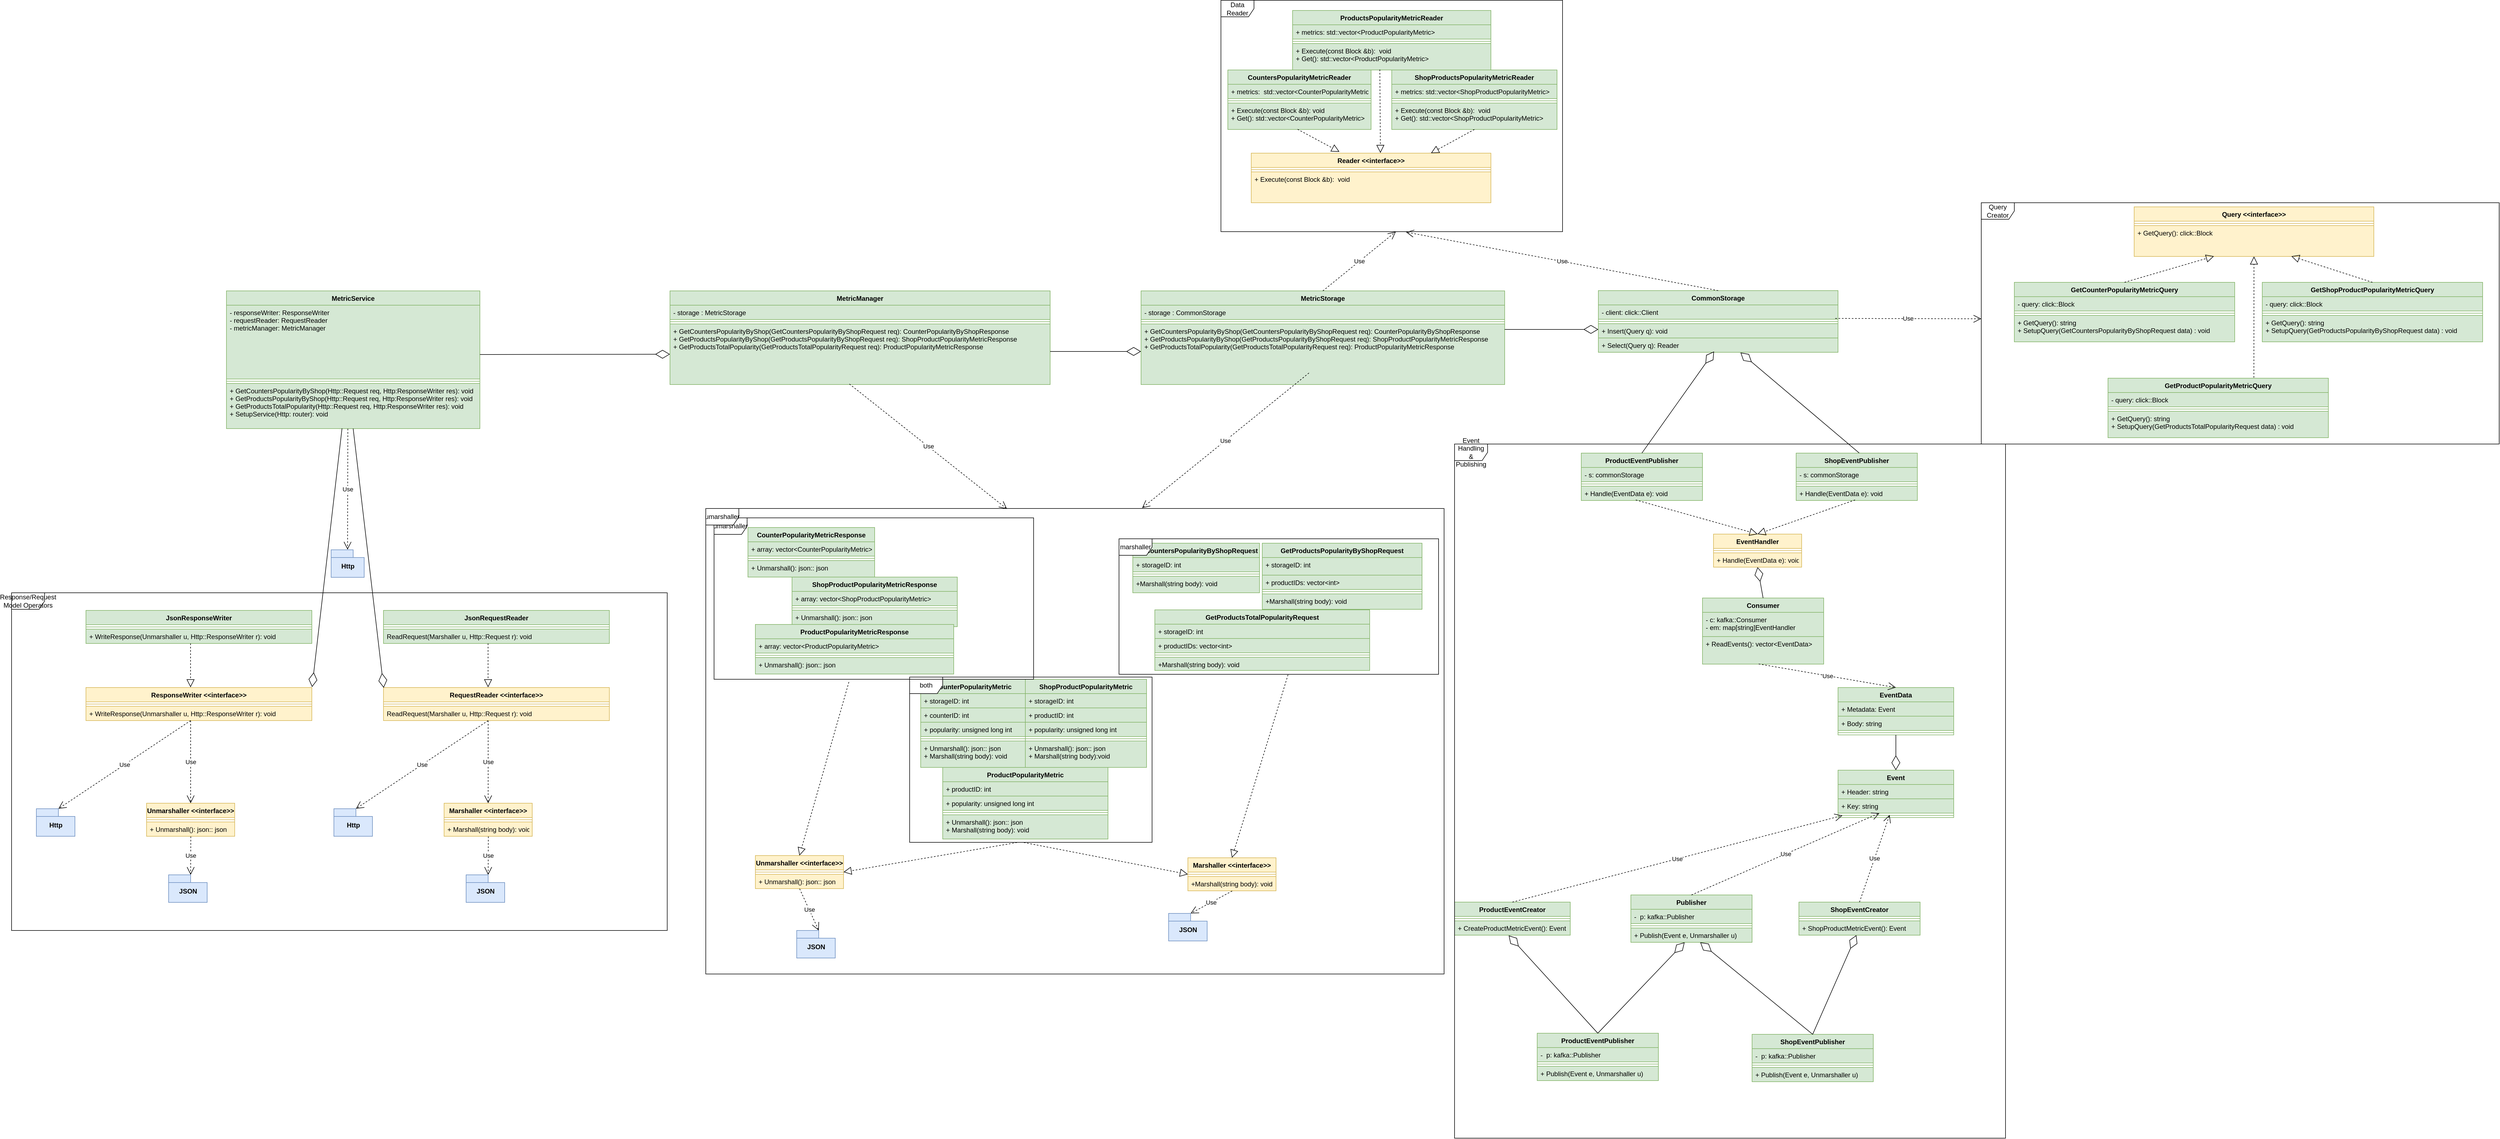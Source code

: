 <mxfile version="12.3.2" type="device" pages="1"><diagram id="oIu-aMADZmYekEFbu6Wo" name="Page-1"><mxGraphModel dx="2438" dy="2060" grid="1" gridSize="10" guides="1" tooltips="1" connect="1" arrows="1" fold="1" page="1" pageScale="1" pageWidth="850" pageHeight="1100" math="0" shadow="0"><root><mxCell id="0"/><mxCell id="1" parent="0"/><mxCell id="h55TAwdFJ-vZ4sgAinS0-2" value="ResponseWriter &lt;&lt;interface&gt;&gt;" style="swimlane;fontStyle=1;align=center;verticalAlign=top;childLayout=stackLayout;horizontal=1;startSize=26;horizontalStack=0;resizeParent=1;resizeParentMax=0;resizeLast=0;collapsible=1;marginBottom=0;fillColor=#fff2cc;strokeColor=#d6b656;" parent="1" vertex="1"><mxGeometry x="135" y="170" width="410" height="60" as="geometry"/></mxCell><mxCell id="h55TAwdFJ-vZ4sgAinS0-4" value="" style="line;strokeWidth=1;fillColor=#fff2cc;align=left;verticalAlign=middle;spacingTop=-1;spacingLeft=3;spacingRight=3;rotatable=0;labelPosition=right;points=[];portConstraint=eastwest;strokeColor=#d6b656;" parent="h55TAwdFJ-vZ4sgAinS0-2" vertex="1"><mxGeometry y="26" width="410" height="8" as="geometry"/></mxCell><mxCell id="h55TAwdFJ-vZ4sgAinS0-5" value="+ WriteResponse(Unmarshaller u, Http::ResponseWriter r): void" style="text;strokeColor=#d6b656;fillColor=#fff2cc;align=left;verticalAlign=top;spacingLeft=4;spacingRight=4;overflow=hidden;rotatable=0;points=[[0,0.5],[1,0.5]];portConstraint=eastwest;" parent="h55TAwdFJ-vZ4sgAinS0-2" vertex="1"><mxGeometry y="34" width="410" height="26" as="geometry"/></mxCell><mxCell id="h55TAwdFJ-vZ4sgAinS0-7" value="Use" style="endArrow=open;endSize=12;dashed=1;html=1;entryX=0.5;entryY=0;entryDx=0;entryDy=0;" parent="1" target="h55TAwdFJ-vZ4sgAinS0-10" edge="1"><mxGeometry width="160" relative="1" as="geometry"><mxPoint x="325" y="230" as="sourcePoint"/><mxPoint x="705" y="400" as="targetPoint"/><Array as="points"><mxPoint x="325" y="230"/></Array></mxGeometry></mxCell><mxCell id="h55TAwdFJ-vZ4sgAinS0-8" value="Use" style="endArrow=open;endSize=12;dashed=1;html=1;entryX=0;entryY=0;entryDx=40;entryDy=0;entryPerimeter=0;" parent="1" target="h55TAwdFJ-vZ4sgAinS0-9" edge="1"><mxGeometry width="160" relative="1" as="geometry"><mxPoint x="325" y="230" as="sourcePoint"/><mxPoint x="5" y="400" as="targetPoint"/><Array as="points"><mxPoint x="325" y="230"/></Array></mxGeometry></mxCell><mxCell id="h55TAwdFJ-vZ4sgAinS0-9" value="Http" style="shape=folder;fontStyle=1;spacingTop=10;tabWidth=40;tabHeight=14;tabPosition=left;html=1;fillColor=#dae8fc;strokeColor=#6c8ebf;" parent="1" vertex="1"><mxGeometry x="45" y="390" width="70" height="50" as="geometry"/></mxCell><mxCell id="h55TAwdFJ-vZ4sgAinS0-10" value="Unmarshaller &lt;&lt;interface&gt;&gt;" style="swimlane;fontStyle=1;align=center;verticalAlign=top;childLayout=stackLayout;horizontal=1;startSize=26;horizontalStack=0;resizeParent=1;resizeParentMax=0;resizeLast=0;collapsible=1;marginBottom=0;fillColor=#fff2cc;strokeColor=#d6b656;" parent="1" vertex="1"><mxGeometry x="245" y="380" width="160" height="60" as="geometry"/></mxCell><mxCell id="h55TAwdFJ-vZ4sgAinS0-12" value="" style="line;strokeWidth=1;fillColor=#fff2cc;align=left;verticalAlign=middle;spacingTop=-1;spacingLeft=3;spacingRight=3;rotatable=0;labelPosition=right;points=[];portConstraint=eastwest;strokeColor=#d6b656;" parent="h55TAwdFJ-vZ4sgAinS0-10" vertex="1"><mxGeometry y="26" width="160" height="8" as="geometry"/></mxCell><mxCell id="h55TAwdFJ-vZ4sgAinS0-13" value="+ Unmarshall(): json:: json" style="text;strokeColor=#d6b656;fillColor=#fff2cc;align=left;verticalAlign=top;spacingLeft=4;spacingRight=4;overflow=hidden;rotatable=0;points=[[0,0.5],[1,0.5]];portConstraint=eastwest;" parent="h55TAwdFJ-vZ4sgAinS0-10" vertex="1"><mxGeometry y="34" width="160" height="26" as="geometry"/></mxCell><mxCell id="h55TAwdFJ-vZ4sgAinS0-14" value="Use" style="endArrow=open;endSize=12;dashed=1;html=1;exitX=0.502;exitY=1.013;exitDx=0;exitDy=0;exitPerimeter=0;entryX=0;entryY=0;entryDx=40;entryDy=0;entryPerimeter=0;" parent="1" source="h55TAwdFJ-vZ4sgAinS0-13" target="h55TAwdFJ-vZ4sgAinS0-15" edge="1"><mxGeometry width="160" relative="1" as="geometry"><mxPoint x="284.83" y="430.136" as="sourcePoint"/><mxPoint x="285" y="510" as="targetPoint"/></mxGeometry></mxCell><mxCell id="h55TAwdFJ-vZ4sgAinS0-15" value="JSON" style="shape=folder;fontStyle=1;spacingTop=10;tabWidth=40;tabHeight=14;tabPosition=left;html=1;fillColor=#dae8fc;strokeColor=#6c8ebf;" parent="1" vertex="1"><mxGeometry x="285" y="510" width="70" height="50" as="geometry"/></mxCell><mxCell id="h55TAwdFJ-vZ4sgAinS0-16" value="JsonResponseWriter" style="swimlane;fontStyle=1;align=center;verticalAlign=top;childLayout=stackLayout;horizontal=1;startSize=26;horizontalStack=0;resizeParent=1;resizeParentMax=0;resizeLast=0;collapsible=1;marginBottom=0;fillColor=#d5e8d4;strokeColor=#82b366;" parent="1" vertex="1"><mxGeometry x="135" y="30" width="410" height="60" as="geometry"/></mxCell><mxCell id="h55TAwdFJ-vZ4sgAinS0-18" value="" style="line;strokeWidth=1;fillColor=#d5e8d4;align=left;verticalAlign=middle;spacingTop=-1;spacingLeft=3;spacingRight=3;rotatable=0;labelPosition=right;points=[];portConstraint=eastwest;strokeColor=#82b366;" parent="h55TAwdFJ-vZ4sgAinS0-16" vertex="1"><mxGeometry y="26" width="410" height="8" as="geometry"/></mxCell><mxCell id="h55TAwdFJ-vZ4sgAinS0-19" value="+ WriteResponse(Unmarshaller u, Http::ResponseWriter r): void" style="text;strokeColor=#82b366;fillColor=#d5e8d4;align=left;verticalAlign=top;spacingLeft=4;spacingRight=4;overflow=hidden;rotatable=0;points=[[0,0.5],[1,0.5]];portConstraint=eastwest;" parent="h55TAwdFJ-vZ4sgAinS0-16" vertex="1"><mxGeometry y="34" width="410" height="26" as="geometry"/></mxCell><mxCell id="h55TAwdFJ-vZ4sgAinS0-21" value="" style="endArrow=block;dashed=1;endFill=0;endSize=12;html=1;exitX=0.463;exitY=0.998;exitDx=0;exitDy=0;exitPerimeter=0;entryX=0.463;entryY=-0.007;entryDx=0;entryDy=0;entryPerimeter=0;" parent="1" source="h55TAwdFJ-vZ4sgAinS0-19" target="h55TAwdFJ-vZ4sgAinS0-2" edge="1"><mxGeometry width="160" relative="1" as="geometry"><mxPoint x="260" y="100" as="sourcePoint"/><mxPoint x="420" y="100" as="targetPoint"/></mxGeometry></mxCell><mxCell id="h55TAwdFJ-vZ4sgAinS0-22" value="RequestReader &lt;&lt;interface&gt;&gt;" style="swimlane;fontStyle=1;align=center;verticalAlign=top;childLayout=stackLayout;horizontal=1;startSize=26;horizontalStack=0;resizeParent=1;resizeParentMax=0;resizeLast=0;collapsible=1;marginBottom=0;fillColor=#fff2cc;strokeColor=#d6b656;" parent="1" vertex="1"><mxGeometry x="675" y="170" width="410" height="60" as="geometry"/></mxCell><mxCell id="h55TAwdFJ-vZ4sgAinS0-23" value="" style="line;strokeWidth=1;fillColor=#fff2cc;align=left;verticalAlign=middle;spacingTop=-1;spacingLeft=3;spacingRight=3;rotatable=0;labelPosition=right;points=[];portConstraint=eastwest;strokeColor=#d6b656;" parent="h55TAwdFJ-vZ4sgAinS0-22" vertex="1"><mxGeometry y="26" width="410" height="8" as="geometry"/></mxCell><mxCell id="h55TAwdFJ-vZ4sgAinS0-24" value="ReadRequest(Marshaller u, Http::Request r): void" style="text;strokeColor=#d6b656;fillColor=#fff2cc;align=left;verticalAlign=top;spacingLeft=4;spacingRight=4;overflow=hidden;rotatable=0;points=[[0,0.5],[1,0.5]];portConstraint=eastwest;" parent="h55TAwdFJ-vZ4sgAinS0-22" vertex="1"><mxGeometry y="34" width="410" height="26" as="geometry"/></mxCell><mxCell id="h55TAwdFJ-vZ4sgAinS0-25" value="Use" style="endArrow=open;endSize=12;dashed=1;html=1;entryX=0.5;entryY=0;entryDx=0;entryDy=0;" parent="1" target="h55TAwdFJ-vZ4sgAinS0-28" edge="1"><mxGeometry width="160" relative="1" as="geometry"><mxPoint x="865" y="230.0" as="sourcePoint"/><mxPoint x="1245" y="400" as="targetPoint"/><Array as="points"><mxPoint x="865" y="230"/></Array></mxGeometry></mxCell><mxCell id="h55TAwdFJ-vZ4sgAinS0-26" value="Use" style="endArrow=open;endSize=12;dashed=1;html=1;entryX=0;entryY=0;entryDx=40;entryDy=0;entryPerimeter=0;" parent="1" target="h55TAwdFJ-vZ4sgAinS0-27" edge="1"><mxGeometry width="160" relative="1" as="geometry"><mxPoint x="865" y="230.0" as="sourcePoint"/><mxPoint x="545" y="400" as="targetPoint"/><Array as="points"><mxPoint x="865" y="230"/></Array></mxGeometry></mxCell><mxCell id="h55TAwdFJ-vZ4sgAinS0-27" value="Http" style="shape=folder;fontStyle=1;spacingTop=10;tabWidth=40;tabHeight=14;tabPosition=left;html=1;fillColor=#dae8fc;strokeColor=#6c8ebf;" parent="1" vertex="1"><mxGeometry x="585" y="390" width="70" height="50" as="geometry"/></mxCell><mxCell id="h55TAwdFJ-vZ4sgAinS0-28" value="Marshaller &lt;&lt;interface&gt;&gt;" style="swimlane;fontStyle=1;align=center;verticalAlign=top;childLayout=stackLayout;horizontal=1;startSize=26;horizontalStack=0;resizeParent=1;resizeParentMax=0;resizeLast=0;collapsible=1;marginBottom=0;fillColor=#fff2cc;strokeColor=#d6b656;" parent="1" vertex="1"><mxGeometry x="785" y="380" width="160" height="60" as="geometry"/></mxCell><mxCell id="h55TAwdFJ-vZ4sgAinS0-29" value="" style="line;strokeWidth=1;fillColor=#fff2cc;align=left;verticalAlign=middle;spacingTop=-1;spacingLeft=3;spacingRight=3;rotatable=0;labelPosition=right;points=[];portConstraint=eastwest;strokeColor=#d6b656;" parent="h55TAwdFJ-vZ4sgAinS0-28" vertex="1"><mxGeometry y="26" width="160" height="8" as="geometry"/></mxCell><mxCell id="h55TAwdFJ-vZ4sgAinS0-30" value="+ Marshall(string body): void" style="text;strokeColor=#d6b656;fillColor=#fff2cc;align=left;verticalAlign=top;spacingLeft=4;spacingRight=4;overflow=hidden;rotatable=0;points=[[0,0.5],[1,0.5]];portConstraint=eastwest;" parent="h55TAwdFJ-vZ4sgAinS0-28" vertex="1"><mxGeometry y="34" width="160" height="26" as="geometry"/></mxCell><mxCell id="h55TAwdFJ-vZ4sgAinS0-31" value="Use" style="endArrow=open;endSize=12;dashed=1;html=1;exitX=0.502;exitY=1.013;exitDx=0;exitDy=0;exitPerimeter=0;entryX=0;entryY=0;entryDx=40;entryDy=0;entryPerimeter=0;" parent="1" source="h55TAwdFJ-vZ4sgAinS0-30" target="h55TAwdFJ-vZ4sgAinS0-32" edge="1"><mxGeometry width="160" relative="1" as="geometry"><mxPoint x="824.83" y="430.136" as="sourcePoint"/><mxPoint x="825" y="510" as="targetPoint"/></mxGeometry></mxCell><mxCell id="h55TAwdFJ-vZ4sgAinS0-32" value="JSON" style="shape=folder;fontStyle=1;spacingTop=10;tabWidth=40;tabHeight=14;tabPosition=left;html=1;fillColor=#dae8fc;strokeColor=#6c8ebf;" parent="1" vertex="1"><mxGeometry x="825" y="510" width="70" height="50" as="geometry"/></mxCell><mxCell id="h55TAwdFJ-vZ4sgAinS0-33" value="JsonRequestReader" style="swimlane;fontStyle=1;align=center;verticalAlign=top;childLayout=stackLayout;horizontal=1;startSize=26;horizontalStack=0;resizeParent=1;resizeParentMax=0;resizeLast=0;collapsible=1;marginBottom=0;fillColor=#d5e8d4;strokeColor=#82b366;" parent="1" vertex="1"><mxGeometry x="675" y="30" width="410" height="60" as="geometry"/></mxCell><mxCell id="h55TAwdFJ-vZ4sgAinS0-34" value="" style="line;strokeWidth=1;fillColor=#d5e8d4;align=left;verticalAlign=middle;spacingTop=-1;spacingLeft=3;spacingRight=3;rotatable=0;labelPosition=right;points=[];portConstraint=eastwest;strokeColor=#82b366;" parent="h55TAwdFJ-vZ4sgAinS0-33" vertex="1"><mxGeometry y="26" width="410" height="8" as="geometry"/></mxCell><mxCell id="h55TAwdFJ-vZ4sgAinS0-35" value="ReadRequest(Marshaller u, Http::Request r): void" style="text;strokeColor=#82b366;fillColor=#d5e8d4;align=left;verticalAlign=top;spacingLeft=4;spacingRight=4;overflow=hidden;rotatable=0;points=[[0,0.5],[1,0.5]];portConstraint=eastwest;" parent="h55TAwdFJ-vZ4sgAinS0-33" vertex="1"><mxGeometry y="34" width="410" height="26" as="geometry"/></mxCell><mxCell id="h55TAwdFJ-vZ4sgAinS0-36" value="" style="endArrow=block;dashed=1;endFill=0;endSize=12;html=1;exitX=0.463;exitY=0.998;exitDx=0;exitDy=0;exitPerimeter=0;entryX=0.463;entryY=-0.007;entryDx=0;entryDy=0;entryPerimeter=0;" parent="1" source="h55TAwdFJ-vZ4sgAinS0-35" target="h55TAwdFJ-vZ4sgAinS0-22" edge="1"><mxGeometry width="160" relative="1" as="geometry"><mxPoint x="800" y="100" as="sourcePoint"/><mxPoint x="960" y="100" as="targetPoint"/></mxGeometry></mxCell><mxCell id="h55TAwdFJ-vZ4sgAinS0-37" value="Response/Request&lt;br&gt;Model Operators&lt;br&gt;" style="shape=umlFrame;whiteSpace=wrap;html=1;" parent="1" vertex="1"><mxGeometry y="-2" width="1190" height="613" as="geometry"/></mxCell><mxCell id="h55TAwdFJ-vZ4sgAinS0-56" value="Unmarshaller &lt;&lt;interface&gt;&gt;" style="swimlane;fontStyle=1;align=center;verticalAlign=top;childLayout=stackLayout;horizontal=1;startSize=26;horizontalStack=0;resizeParent=1;resizeParentMax=0;resizeLast=0;collapsible=1;marginBottom=0;fillColor=#fff2cc;strokeColor=#d6b656;" parent="1" vertex="1"><mxGeometry x="1350" y="475" width="160" height="60" as="geometry"/></mxCell><mxCell id="h55TAwdFJ-vZ4sgAinS0-57" value="" style="line;strokeWidth=1;fillColor=#fff2cc;align=left;verticalAlign=middle;spacingTop=-1;spacingLeft=3;spacingRight=3;rotatable=0;labelPosition=right;points=[];portConstraint=eastwest;strokeColor=#d6b656;" parent="h55TAwdFJ-vZ4sgAinS0-56" vertex="1"><mxGeometry y="26" width="160" height="8" as="geometry"/></mxCell><mxCell id="h55TAwdFJ-vZ4sgAinS0-58" value="+ Unmarshall(): json:: json" style="text;strokeColor=#d6b656;fillColor=#fff2cc;align=left;verticalAlign=top;spacingLeft=4;spacingRight=4;overflow=hidden;rotatable=0;points=[[0,0.5],[1,0.5]];portConstraint=eastwest;" parent="h55TAwdFJ-vZ4sgAinS0-56" vertex="1"><mxGeometry y="34" width="160" height="26" as="geometry"/></mxCell><mxCell id="h55TAwdFJ-vZ4sgAinS0-59" value="Use" style="endArrow=open;endSize=12;dashed=1;html=1;exitX=0.502;exitY=1.013;exitDx=0;exitDy=0;exitPerimeter=0;entryX=0;entryY=0;entryDx=40;entryDy=0;entryPerimeter=0;" parent="1" source="h55TAwdFJ-vZ4sgAinS0-58" target="h55TAwdFJ-vZ4sgAinS0-60" edge="1"><mxGeometry width="160" relative="1" as="geometry"><mxPoint x="1549.83" y="500.136" as="sourcePoint"/><mxPoint x="1550" y="580" as="targetPoint"/></mxGeometry></mxCell><mxCell id="h55TAwdFJ-vZ4sgAinS0-60" value="JSON" style="shape=folder;fontStyle=1;spacingTop=10;tabWidth=40;tabHeight=14;tabPosition=left;html=1;fillColor=#dae8fc;strokeColor=#6c8ebf;" parent="1" vertex="1"><mxGeometry x="1425" y="611" width="70" height="50" as="geometry"/></mxCell><mxCell id="h55TAwdFJ-vZ4sgAinS0-62" value="Marshaller &lt;&lt;interface&gt;&gt;" style="swimlane;fontStyle=1;align=center;verticalAlign=top;childLayout=stackLayout;horizontal=1;startSize=26;horizontalStack=0;resizeParent=1;resizeParentMax=0;resizeLast=0;collapsible=1;marginBottom=0;fillColor=#fff2cc;strokeColor=#d6b656;" parent="1" vertex="1"><mxGeometry x="2135" y="479" width="160" height="60" as="geometry"/></mxCell><mxCell id="h55TAwdFJ-vZ4sgAinS0-63" value="" style="line;strokeWidth=1;fillColor=#fff2cc;align=left;verticalAlign=middle;spacingTop=-1;spacingLeft=3;spacingRight=3;rotatable=0;labelPosition=right;points=[];portConstraint=eastwest;strokeColor=#d6b656;" parent="h55TAwdFJ-vZ4sgAinS0-62" vertex="1"><mxGeometry y="26" width="160" height="8" as="geometry"/></mxCell><mxCell id="h55TAwdFJ-vZ4sgAinS0-64" value="+Marshall(string body): void " style="text;strokeColor=#d6b656;fillColor=#fff2cc;align=left;verticalAlign=top;spacingLeft=4;spacingRight=4;overflow=hidden;rotatable=0;points=[[0,0.5],[1,0.5]];portConstraint=eastwest;" parent="h55TAwdFJ-vZ4sgAinS0-62" vertex="1"><mxGeometry y="34" width="160" height="26" as="geometry"/></mxCell><mxCell id="h55TAwdFJ-vZ4sgAinS0-65" value="Use" style="endArrow=open;endSize=12;dashed=1;html=1;exitX=0.502;exitY=1.013;exitDx=0;exitDy=0;exitPerimeter=0;entryX=0;entryY=0;entryDx=40;entryDy=0;entryPerimeter=0;" parent="1" source="h55TAwdFJ-vZ4sgAinS0-64" target="h55TAwdFJ-vZ4sgAinS0-66" edge="1"><mxGeometry width="160" relative="1" as="geometry"><mxPoint x="2089.83" y="500.136" as="sourcePoint"/><mxPoint x="2090" y="580" as="targetPoint"/></mxGeometry></mxCell><mxCell id="h55TAwdFJ-vZ4sgAinS0-66" value="JSON" style="shape=folder;fontStyle=1;spacingTop=10;tabWidth=40;tabHeight=14;tabPosition=left;html=1;fillColor=#dae8fc;strokeColor=#6c8ebf;" parent="1" vertex="1"><mxGeometry x="2100" y="580" width="70" height="50" as="geometry"/></mxCell><mxCell id="h55TAwdFJ-vZ4sgAinS0-77" value="CounterPopularityMetric" style="swimlane;fontStyle=1;align=center;verticalAlign=top;childLayout=stackLayout;horizontal=1;startSize=26;horizontalStack=0;resizeParent=1;resizeParentMax=0;resizeLast=0;collapsible=1;marginBottom=0;fillColor=#d5e8d4;strokeColor=#82b366;" parent="1" vertex="1"><mxGeometry x="1650" y="155" width="190" height="160" as="geometry"/></mxCell><mxCell id="h55TAwdFJ-vZ4sgAinS0-81" value="+ storageID: int&#10;" style="text;strokeColor=#82b366;fillColor=#d5e8d4;align=left;verticalAlign=top;spacingLeft=4;spacingRight=4;overflow=hidden;rotatable=0;points=[[0,0.5],[1,0.5]];portConstraint=eastwest;" parent="h55TAwdFJ-vZ4sgAinS0-77" vertex="1"><mxGeometry y="26" width="190" height="26" as="geometry"/></mxCell><mxCell id="h55TAwdFJ-vZ4sgAinS0-82" value="+ counterID: int&#10;" style="text;strokeColor=#82b366;fillColor=#d5e8d4;align=left;verticalAlign=top;spacingLeft=4;spacingRight=4;overflow=hidden;rotatable=0;points=[[0,0.5],[1,0.5]];portConstraint=eastwest;" parent="h55TAwdFJ-vZ4sgAinS0-77" vertex="1"><mxGeometry y="52" width="190" height="26" as="geometry"/></mxCell><mxCell id="h55TAwdFJ-vZ4sgAinS0-78" value="+ popularity: unsigned long int" style="text;strokeColor=#82b366;fillColor=#d5e8d4;align=left;verticalAlign=top;spacingLeft=4;spacingRight=4;overflow=hidden;rotatable=0;points=[[0,0.5],[1,0.5]];portConstraint=eastwest;" parent="h55TAwdFJ-vZ4sgAinS0-77" vertex="1"><mxGeometry y="78" width="190" height="26" as="geometry"/></mxCell><mxCell id="h55TAwdFJ-vZ4sgAinS0-79" value="" style="line;strokeWidth=1;fillColor=#d5e8d4;align=left;verticalAlign=middle;spacingTop=-1;spacingLeft=3;spacingRight=3;rotatable=0;labelPosition=right;points=[];portConstraint=eastwest;strokeColor=#82b366;" parent="h55TAwdFJ-vZ4sgAinS0-77" vertex="1"><mxGeometry y="104" width="190" height="8" as="geometry"/></mxCell><mxCell id="h55TAwdFJ-vZ4sgAinS0-80" value="+ Unmarshall(): json:: json&#10;+ Marshall(string body): void &#10;" style="text;strokeColor=#82b366;fillColor=#d5e8d4;align=left;verticalAlign=top;spacingLeft=4;spacingRight=4;overflow=hidden;rotatable=0;points=[[0,0.5],[1,0.5]];portConstraint=eastwest;" parent="h55TAwdFJ-vZ4sgAinS0-77" vertex="1"><mxGeometry y="112" width="190" height="48" as="geometry"/></mxCell><mxCell id="h55TAwdFJ-vZ4sgAinS0-83" value="ShopProductPopularityMetric" style="swimlane;fontStyle=1;align=center;verticalAlign=top;childLayout=stackLayout;horizontal=1;startSize=26;horizontalStack=0;resizeParent=1;resizeParentMax=0;resizeLast=0;collapsible=1;marginBottom=0;fillColor=#d5e8d4;strokeColor=#82b366;" parent="1" vertex="1"><mxGeometry x="1840" y="155" width="220" height="160" as="geometry"/></mxCell><mxCell id="h55TAwdFJ-vZ4sgAinS0-84" value="+ storageID: int&#10;" style="text;strokeColor=#82b366;fillColor=#d5e8d4;align=left;verticalAlign=top;spacingLeft=4;spacingRight=4;overflow=hidden;rotatable=0;points=[[0,0.5],[1,0.5]];portConstraint=eastwest;" parent="h55TAwdFJ-vZ4sgAinS0-83" vertex="1"><mxGeometry y="26" width="220" height="26" as="geometry"/></mxCell><mxCell id="h55TAwdFJ-vZ4sgAinS0-85" value="+ productID: int&#10;" style="text;strokeColor=#82b366;fillColor=#d5e8d4;align=left;verticalAlign=top;spacingLeft=4;spacingRight=4;overflow=hidden;rotatable=0;points=[[0,0.5],[1,0.5]];portConstraint=eastwest;" parent="h55TAwdFJ-vZ4sgAinS0-83" vertex="1"><mxGeometry y="52" width="220" height="26" as="geometry"/></mxCell><mxCell id="h55TAwdFJ-vZ4sgAinS0-86" value="+ popularity: unsigned long int" style="text;strokeColor=#82b366;fillColor=#d5e8d4;align=left;verticalAlign=top;spacingLeft=4;spacingRight=4;overflow=hidden;rotatable=0;points=[[0,0.5],[1,0.5]];portConstraint=eastwest;" parent="h55TAwdFJ-vZ4sgAinS0-83" vertex="1"><mxGeometry y="78" width="220" height="26" as="geometry"/></mxCell><mxCell id="h55TAwdFJ-vZ4sgAinS0-87" value="" style="line;strokeWidth=1;fillColor=#d5e8d4;align=left;verticalAlign=middle;spacingTop=-1;spacingLeft=3;spacingRight=3;rotatable=0;labelPosition=right;points=[];portConstraint=eastwest;strokeColor=#82b366;" parent="h55TAwdFJ-vZ4sgAinS0-83" vertex="1"><mxGeometry y="104" width="220" height="8" as="geometry"/></mxCell><mxCell id="h55TAwdFJ-vZ4sgAinS0-88" value="+ Unmarshall(): json:: json&#10;+ Marshall(string body):void &#10;" style="text;strokeColor=#82b366;fillColor=#d5e8d4;align=left;verticalAlign=top;spacingLeft=4;spacingRight=4;overflow=hidden;rotatable=0;points=[[0,0.5],[1,0.5]];portConstraint=eastwest;" parent="h55TAwdFJ-vZ4sgAinS0-83" vertex="1"><mxGeometry y="112" width="220" height="48" as="geometry"/></mxCell><mxCell id="h55TAwdFJ-vZ4sgAinS0-89" value="ProductPopularityMetric" style="swimlane;fontStyle=1;align=center;verticalAlign=top;childLayout=stackLayout;horizontal=1;startSize=26;horizontalStack=0;resizeParent=1;resizeParentMax=0;resizeLast=0;collapsible=1;marginBottom=0;fillColor=#d5e8d4;strokeColor=#82b366;" parent="1" vertex="1"><mxGeometry x="1690" y="315" width="300" height="130" as="geometry"/></mxCell><mxCell id="h55TAwdFJ-vZ4sgAinS0-91" value="+ productID: int&#10;" style="text;strokeColor=#82b366;fillColor=#d5e8d4;align=left;verticalAlign=top;spacingLeft=4;spacingRight=4;overflow=hidden;rotatable=0;points=[[0,0.5],[1,0.5]];portConstraint=eastwest;" parent="h55TAwdFJ-vZ4sgAinS0-89" vertex="1"><mxGeometry y="26" width="300" height="26" as="geometry"/></mxCell><mxCell id="h55TAwdFJ-vZ4sgAinS0-92" value="+ popularity: unsigned long int" style="text;strokeColor=#82b366;fillColor=#d5e8d4;align=left;verticalAlign=top;spacingLeft=4;spacingRight=4;overflow=hidden;rotatable=0;points=[[0,0.5],[1,0.5]];portConstraint=eastwest;" parent="h55TAwdFJ-vZ4sgAinS0-89" vertex="1"><mxGeometry y="52" width="300" height="26" as="geometry"/></mxCell><mxCell id="h55TAwdFJ-vZ4sgAinS0-93" value="" style="line;strokeWidth=1;fillColor=#d5e8d4;align=left;verticalAlign=middle;spacingTop=-1;spacingLeft=3;spacingRight=3;rotatable=0;labelPosition=right;points=[];portConstraint=eastwest;strokeColor=#82b366;" parent="h55TAwdFJ-vZ4sgAinS0-89" vertex="1"><mxGeometry y="78" width="300" height="8" as="geometry"/></mxCell><mxCell id="h55TAwdFJ-vZ4sgAinS0-94" value="+ Unmarshall(): json:: json&#10;+ Marshall(string body): void&#10;" style="text;strokeColor=#82b366;fillColor=#d5e8d4;align=left;verticalAlign=top;spacingLeft=4;spacingRight=4;overflow=hidden;rotatable=0;points=[[0,0.5],[1,0.5]];portConstraint=eastwest;" parent="h55TAwdFJ-vZ4sgAinS0-89" vertex="1"><mxGeometry y="86" width="300" height="44" as="geometry"/></mxCell><mxCell id="h55TAwdFJ-vZ4sgAinS0-95" value="CounterPopularityMetricResponse" style="swimlane;fontStyle=1;align=center;verticalAlign=top;childLayout=stackLayout;horizontal=1;startSize=26;horizontalStack=0;resizeParent=1;resizeParentMax=0;resizeLast=0;collapsible=1;marginBottom=0;fillColor=#d5e8d4;strokeColor=#82b366;" parent="1" vertex="1"><mxGeometry x="1336.5" y="-120.5" width="230" height="90" as="geometry"/></mxCell><mxCell id="h55TAwdFJ-vZ4sgAinS0-96" value="+ array: vector&lt;CounterPopularityMetric&gt;" style="text;strokeColor=#82b366;fillColor=#d5e8d4;align=left;verticalAlign=top;spacingLeft=4;spacingRight=4;overflow=hidden;rotatable=0;points=[[0,0.5],[1,0.5]];portConstraint=eastwest;" parent="h55TAwdFJ-vZ4sgAinS0-95" vertex="1"><mxGeometry y="26" width="230" height="26" as="geometry"/></mxCell><mxCell id="h55TAwdFJ-vZ4sgAinS0-99" value="" style="line;strokeWidth=1;fillColor=#d5e8d4;align=left;verticalAlign=middle;spacingTop=-1;spacingLeft=3;spacingRight=3;rotatable=0;labelPosition=right;points=[];portConstraint=eastwest;strokeColor=#82b366;" parent="h55TAwdFJ-vZ4sgAinS0-95" vertex="1"><mxGeometry y="52" width="230" height="8" as="geometry"/></mxCell><mxCell id="h55TAwdFJ-vZ4sgAinS0-100" value="+ Unmarshall(): json:: json" style="text;strokeColor=#82b366;fillColor=#d5e8d4;align=left;verticalAlign=top;spacingLeft=4;spacingRight=4;overflow=hidden;rotatable=0;points=[[0,0.5],[1,0.5]];portConstraint=eastwest;" parent="h55TAwdFJ-vZ4sgAinS0-95" vertex="1"><mxGeometry y="60" width="230" height="30" as="geometry"/></mxCell><mxCell id="h55TAwdFJ-vZ4sgAinS0-101" value="ShopProductPopularityMetricResponse" style="swimlane;fontStyle=1;align=center;verticalAlign=top;childLayout=stackLayout;horizontal=1;startSize=26;horizontalStack=0;resizeParent=1;resizeParentMax=0;resizeLast=0;collapsible=1;marginBottom=0;fillColor=#d5e8d4;strokeColor=#82b366;" parent="1" vertex="1"><mxGeometry x="1416.5" y="-30.5" width="300" height="90" as="geometry"/></mxCell><mxCell id="h55TAwdFJ-vZ4sgAinS0-102" value="+ array: vector&lt;ShopProductPopularityMetric&gt;" style="text;strokeColor=#82b366;fillColor=#d5e8d4;align=left;verticalAlign=top;spacingLeft=4;spacingRight=4;overflow=hidden;rotatable=0;points=[[0,0.5],[1,0.5]];portConstraint=eastwest;" parent="h55TAwdFJ-vZ4sgAinS0-101" vertex="1"><mxGeometry y="26" width="300" height="26" as="geometry"/></mxCell><mxCell id="h55TAwdFJ-vZ4sgAinS0-105" value="" style="line;strokeWidth=1;fillColor=#d5e8d4;align=left;verticalAlign=middle;spacingTop=-1;spacingLeft=3;spacingRight=3;rotatable=0;labelPosition=right;points=[];portConstraint=eastwest;strokeColor=#82b366;" parent="h55TAwdFJ-vZ4sgAinS0-101" vertex="1"><mxGeometry y="52" width="300" height="8" as="geometry"/></mxCell><mxCell id="h55TAwdFJ-vZ4sgAinS0-106" value="+ Unmarshall(): json:: json" style="text;strokeColor=#82b366;fillColor=#d5e8d4;align=left;verticalAlign=top;spacingLeft=4;spacingRight=4;overflow=hidden;rotatable=0;points=[[0,0.5],[1,0.5]];portConstraint=eastwest;" parent="h55TAwdFJ-vZ4sgAinS0-101" vertex="1"><mxGeometry y="60" width="300" height="30" as="geometry"/></mxCell><mxCell id="h55TAwdFJ-vZ4sgAinS0-107" value="ProductPopularityMetricResponse" style="swimlane;fontStyle=1;align=center;verticalAlign=top;childLayout=stackLayout;horizontal=1;startSize=26;horizontalStack=0;resizeParent=1;resizeParentMax=0;resizeLast=0;collapsible=1;marginBottom=0;fillColor=#d5e8d4;strokeColor=#82b366;" parent="1" vertex="1"><mxGeometry x="1350" y="55.5" width="360" height="90" as="geometry"/></mxCell><mxCell id="h55TAwdFJ-vZ4sgAinS0-108" value="+ array: vector&lt;ProductPopularityMetric&gt;" style="text;strokeColor=#82b366;fillColor=#d5e8d4;align=left;verticalAlign=top;spacingLeft=4;spacingRight=4;overflow=hidden;rotatable=0;points=[[0,0.5],[1,0.5]];portConstraint=eastwest;" parent="h55TAwdFJ-vZ4sgAinS0-107" vertex="1"><mxGeometry y="26" width="360" height="26" as="geometry"/></mxCell><mxCell id="h55TAwdFJ-vZ4sgAinS0-110" value="" style="line;strokeWidth=1;fillColor=#d5e8d4;align=left;verticalAlign=middle;spacingTop=-1;spacingLeft=3;spacingRight=3;rotatable=0;labelPosition=right;points=[];portConstraint=eastwest;strokeColor=#82b366;" parent="h55TAwdFJ-vZ4sgAinS0-107" vertex="1"><mxGeometry y="52" width="360" height="8" as="geometry"/></mxCell><mxCell id="h55TAwdFJ-vZ4sgAinS0-111" value="+ Unmarshall(): json:: json" style="text;strokeColor=#82b366;fillColor=#d5e8d4;align=left;verticalAlign=top;spacingLeft=4;spacingRight=4;overflow=hidden;rotatable=0;points=[[0,0.5],[1,0.5]];portConstraint=eastwest;" parent="h55TAwdFJ-vZ4sgAinS0-107" vertex="1"><mxGeometry y="60" width="360" height="30" as="geometry"/></mxCell><mxCell id="h55TAwdFJ-vZ4sgAinS0-132" value="MetricService" style="swimlane;fontStyle=1;align=center;verticalAlign=top;childLayout=stackLayout;horizontal=1;startSize=26;horizontalStack=0;resizeParent=1;resizeParentMax=0;resizeLast=0;collapsible=1;marginBottom=0;strokeColor=#82b366;fillColor=#d5e8d4;" parent="1" vertex="1"><mxGeometry x="390" y="-550" width="460" height="250" as="geometry"/></mxCell><mxCell id="h55TAwdFJ-vZ4sgAinS0-133" value="- responseWriter: ResponseWriter&#10;- requestReader: RequestReader&#10;- metricManager: MetricManager&#10;" style="text;strokeColor=#82b366;fillColor=#d5e8d4;align=left;verticalAlign=top;spacingLeft=4;spacingRight=4;overflow=hidden;rotatable=0;points=[[0,0.5],[1,0.5]];portConstraint=eastwest;" parent="h55TAwdFJ-vZ4sgAinS0-132" vertex="1"><mxGeometry y="26" width="460" height="134" as="geometry"/></mxCell><mxCell id="h55TAwdFJ-vZ4sgAinS0-134" value="" style="line;strokeWidth=1;fillColor=#d5e8d4;align=left;verticalAlign=middle;spacingTop=-1;spacingLeft=3;spacingRight=3;rotatable=0;labelPosition=right;points=[];portConstraint=eastwest;strokeColor=#82b366;" parent="h55TAwdFJ-vZ4sgAinS0-132" vertex="1"><mxGeometry y="160" width="460" height="8" as="geometry"/></mxCell><mxCell id="h55TAwdFJ-vZ4sgAinS0-135" value="+ GetCountersPopularityByShop(Http::Request req, Http:ResponseWriter res): void&#10;+ GetProductsPopularityByShop(Http::Request req, Http:ResponseWriter res): void&#10;+ GetProductsTotalPopularity(Http::Request req, Http:ResponseWriter res): void&#10;+ SetupService(Http: router): void" style="text;strokeColor=#82b366;fillColor=#d5e8d4;align=left;verticalAlign=top;spacingLeft=4;spacingRight=4;overflow=hidden;rotatable=0;points=[[0,0.5],[1,0.5]];portConstraint=eastwest;" parent="h55TAwdFJ-vZ4sgAinS0-132" vertex="1"><mxGeometry y="168" width="460" height="82" as="geometry"/></mxCell><mxCell id="h55TAwdFJ-vZ4sgAinS0-137" value="Http" style="shape=folder;fontStyle=1;spacingTop=10;tabWidth=40;tabHeight=14;tabPosition=left;html=1;fillColor=#dae8fc;strokeColor=#6c8ebf;" parent="1" vertex="1"><mxGeometry x="580" y="-80" width="60" height="50" as="geometry"/></mxCell><mxCell id="h55TAwdFJ-vZ4sgAinS0-139" value="Use" style="endArrow=open;endSize=12;dashed=1;html=1;exitX=0.479;exitY=1.003;exitDx=0;exitDy=0;exitPerimeter=0;entryX=0.497;entryY=-0.007;entryDx=0;entryDy=0;entryPerimeter=0;" parent="1" source="h55TAwdFJ-vZ4sgAinS0-135" target="h55TAwdFJ-vZ4sgAinS0-137" edge="1"><mxGeometry width="160" relative="1" as="geometry"><mxPoint x="530" y="-240" as="sourcePoint"/><mxPoint x="690" y="-240" as="targetPoint"/></mxGeometry></mxCell><mxCell id="h55TAwdFJ-vZ4sgAinS0-140" value="" style="endArrow=diamondThin;endFill=0;endSize=24;html=1;entryX=1.001;entryY=-0.015;entryDx=0;entryDy=0;entryPerimeter=0;exitX=0.456;exitY=0.995;exitDx=0;exitDy=0;exitPerimeter=0;" parent="1" source="h55TAwdFJ-vZ4sgAinS0-135" target="h55TAwdFJ-vZ4sgAinS0-2" edge="1"><mxGeometry width="160" relative="1" as="geometry"><mxPoint x="600" y="-299" as="sourcePoint"/><mxPoint x="460" y="-210" as="targetPoint"/></mxGeometry></mxCell><mxCell id="h55TAwdFJ-vZ4sgAinS0-141" value="" style="endArrow=diamondThin;endFill=0;endSize=24;html=1;exitX=0.5;exitY=0.999;exitDx=0;exitDy=0;exitPerimeter=0;entryX=0.001;entryY=0.009;entryDx=0;entryDy=0;entryPerimeter=0;" parent="1" source="h55TAwdFJ-vZ4sgAinS0-135" target="h55TAwdFJ-vZ4sgAinS0-22" edge="1"><mxGeometry width="160" relative="1" as="geometry"><mxPoint x="310.0" y="-200" as="sourcePoint"/><mxPoint x="470.0" y="-200" as="targetPoint"/></mxGeometry></mxCell><mxCell id="h55TAwdFJ-vZ4sgAinS0-142" value="MetricManager" style="swimlane;fontStyle=1;align=center;verticalAlign=top;childLayout=stackLayout;horizontal=1;startSize=26;horizontalStack=0;resizeParent=1;resizeParentMax=0;resizeLast=0;collapsible=1;marginBottom=0;strokeColor=#82b366;fillColor=#d5e8d4;" parent="1" vertex="1"><mxGeometry x="1195" y="-550" width="690" height="170" as="geometry"/></mxCell><mxCell id="h55TAwdFJ-vZ4sgAinS0-143" value="- storage : MetricStorage" style="text;strokeColor=#82b366;fillColor=#d5e8d4;align=left;verticalAlign=top;spacingLeft=4;spacingRight=4;overflow=hidden;rotatable=0;points=[[0,0.5],[1,0.5]];portConstraint=eastwest;" parent="h55TAwdFJ-vZ4sgAinS0-142" vertex="1"><mxGeometry y="26" width="690" height="26" as="geometry"/></mxCell><mxCell id="h55TAwdFJ-vZ4sgAinS0-144" value="" style="line;strokeWidth=1;fillColor=#d5e8d4;align=left;verticalAlign=middle;spacingTop=-1;spacingLeft=3;spacingRight=3;rotatable=0;labelPosition=right;points=[];portConstraint=eastwest;strokeColor=#82b366;" parent="h55TAwdFJ-vZ4sgAinS0-142" vertex="1"><mxGeometry y="52" width="690" height="8" as="geometry"/></mxCell><mxCell id="h55TAwdFJ-vZ4sgAinS0-145" value="+ GetCountersPopularityByShop(GetCountersPopularityByShopRequest req): CounterPopularityByShopResponse&#10;+ GetProductsPopularityByShop(GetProductsPopularityByShopRequest req): ShopProductPopularityMetricResponse&#10;+ GetProductsTotalPopularity(GetProductsTotalPopularityRequest req): ProductPopularityMetricResponse" style="text;strokeColor=#82b366;fillColor=#d5e8d4;align=left;verticalAlign=top;spacingLeft=4;spacingRight=4;overflow=hidden;rotatable=0;points=[[0,0.5],[1,0.5]];portConstraint=eastwest;" parent="h55TAwdFJ-vZ4sgAinS0-142" vertex="1"><mxGeometry y="60" width="690" height="110" as="geometry"/></mxCell><mxCell id="h55TAwdFJ-vZ4sgAinS0-146" value="MetricStorage" style="swimlane;fontStyle=1;align=center;verticalAlign=top;childLayout=stackLayout;horizontal=1;startSize=26;horizontalStack=0;resizeParent=1;resizeParentMax=0;resizeLast=0;collapsible=1;marginBottom=0;strokeColor=#82b366;fillColor=#d5e8d4;" parent="1" vertex="1"><mxGeometry x="2050" y="-550" width="660" height="170" as="geometry"/></mxCell><mxCell id="h55TAwdFJ-vZ4sgAinS0-147" value="- storage : CommonStorage" style="text;strokeColor=#82b366;fillColor=#d5e8d4;align=left;verticalAlign=top;spacingLeft=4;spacingRight=4;overflow=hidden;rotatable=0;points=[[0,0.5],[1,0.5]];portConstraint=eastwest;" parent="h55TAwdFJ-vZ4sgAinS0-146" vertex="1"><mxGeometry y="26" width="660" height="26" as="geometry"/></mxCell><mxCell id="h55TAwdFJ-vZ4sgAinS0-148" value="" style="line;strokeWidth=1;fillColor=#d5e8d4;align=left;verticalAlign=middle;spacingTop=-1;spacingLeft=3;spacingRight=3;rotatable=0;labelPosition=right;points=[];portConstraint=eastwest;strokeColor=#82b366;" parent="h55TAwdFJ-vZ4sgAinS0-146" vertex="1"><mxGeometry y="52" width="660" height="8" as="geometry"/></mxCell><mxCell id="h55TAwdFJ-vZ4sgAinS0-149" value="+ GetCountersPopularityByShop(GetCountersPopularityByShopRequest req): CounterPopularityByShopResponse&#10;+ GetProductsPopularityByShop(GetProductsPopularityByShopRequest req): ShopProductPopularityMetricResponse&#10;+ GetProductsTotalPopularity(GetProductsTotalPopularityRequest req): ProductPopularityMetricResponse" style="text;strokeColor=#82b366;fillColor=#d5e8d4;align=left;verticalAlign=top;spacingLeft=4;spacingRight=4;overflow=hidden;rotatable=0;points=[[0,0.5],[1,0.5]];portConstraint=eastwest;" parent="h55TAwdFJ-vZ4sgAinS0-146" vertex="1"><mxGeometry y="60" width="660" height="110" as="geometry"/></mxCell><mxCell id="h55TAwdFJ-vZ4sgAinS0-150" value="CommonStorage" style="swimlane;fontStyle=1;align=center;verticalAlign=top;childLayout=stackLayout;horizontal=1;startSize=26;horizontalStack=0;resizeParent=1;resizeParentMax=0;resizeLast=0;collapsible=1;marginBottom=0;strokeColor=#82b366;fillColor=#d5e8d4;" parent="1" vertex="1"><mxGeometry x="2880" y="-550.5" width="435" height="112" as="geometry"/></mxCell><mxCell id="h55TAwdFJ-vZ4sgAinS0-151" value="- client: click::Client" style="text;strokeColor=#82b366;fillColor=#d5e8d4;align=left;verticalAlign=top;spacingLeft=4;spacingRight=4;overflow=hidden;rotatable=0;points=[[0,0.5],[1,0.5]];portConstraint=eastwest;" parent="h55TAwdFJ-vZ4sgAinS0-150" vertex="1"><mxGeometry y="26" width="435" height="26" as="geometry"/></mxCell><mxCell id="h55TAwdFJ-vZ4sgAinS0-152" value="" style="line;strokeWidth=1;fillColor=#d5e8d4;align=left;verticalAlign=middle;spacingTop=-1;spacingLeft=3;spacingRight=3;rotatable=0;labelPosition=right;points=[];portConstraint=eastwest;strokeColor=#82b366;" parent="h55TAwdFJ-vZ4sgAinS0-150" vertex="1"><mxGeometry y="52" width="435" height="8" as="geometry"/></mxCell><mxCell id="h55TAwdFJ-vZ4sgAinS0-153" value="+ Insert(Query q): void&#10;" style="text;strokeColor=#82b366;fillColor=#d5e8d4;align=left;verticalAlign=top;spacingLeft=4;spacingRight=4;overflow=hidden;rotatable=0;points=[[0,0.5],[1,0.5]];portConstraint=eastwest;" parent="h55TAwdFJ-vZ4sgAinS0-150" vertex="1"><mxGeometry y="60" width="435" height="26" as="geometry"/></mxCell><mxCell id="h55TAwdFJ-vZ4sgAinS0-230" value="+ Select(Query q): Reader" style="text;strokeColor=#82b366;fillColor=#d5e8d4;align=left;verticalAlign=top;spacingLeft=4;spacingRight=4;overflow=hidden;rotatable=0;points=[[0,0.5],[1,0.5]];portConstraint=eastwest;" parent="h55TAwdFJ-vZ4sgAinS0-150" vertex="1"><mxGeometry y="86" width="435" height="26" as="geometry"/></mxCell><mxCell id="h55TAwdFJ-vZ4sgAinS0-166" value="Query &lt;&lt;interface&gt;&gt;" style="swimlane;fontStyle=1;align=center;verticalAlign=top;childLayout=stackLayout;horizontal=1;startSize=26;horizontalStack=0;resizeParent=1;resizeParentMax=0;resizeLast=0;collapsible=1;marginBottom=0;strokeColor=#d6b656;fillColor=#fff2cc;" parent="1" vertex="1"><mxGeometry x="3852.5" y="-702.5" width="435" height="90" as="geometry"/></mxCell><mxCell id="h55TAwdFJ-vZ4sgAinS0-168" value="" style="line;strokeWidth=1;fillColor=#fff2cc;align=left;verticalAlign=middle;spacingTop=-1;spacingLeft=3;spacingRight=3;rotatable=0;labelPosition=right;points=[];portConstraint=eastwest;strokeColor=#d6b656;" parent="h55TAwdFJ-vZ4sgAinS0-166" vertex="1"><mxGeometry y="26" width="435" height="8" as="geometry"/></mxCell><mxCell id="h55TAwdFJ-vZ4sgAinS0-169" value="+ GetQuery(): click::Block" style="text;strokeColor=#d6b656;fillColor=#fff2cc;align=left;verticalAlign=top;spacingLeft=4;spacingRight=4;overflow=hidden;rotatable=0;points=[[0,0.5],[1,0.5]];portConstraint=eastwest;" parent="h55TAwdFJ-vZ4sgAinS0-166" vertex="1"><mxGeometry y="34" width="435" height="56" as="geometry"/></mxCell><mxCell id="h55TAwdFJ-vZ4sgAinS0-170" value="GetCounterPopularityMetricQuery" style="swimlane;fontStyle=1;align=center;verticalAlign=top;childLayout=stackLayout;horizontal=1;startSize=26;horizontalStack=0;resizeParent=1;resizeParentMax=0;resizeLast=0;collapsible=1;marginBottom=0;fillColor=#d5e8d4;strokeColor=#82b366;" parent="1" vertex="1"><mxGeometry x="3635" y="-565.5" width="400" height="108" as="geometry"/></mxCell><mxCell id="h55TAwdFJ-vZ4sgAinS0-171" value="- query: click::Block&#10;" style="text;strokeColor=#82b366;fillColor=#d5e8d4;align=left;verticalAlign=top;spacingLeft=4;spacingRight=4;overflow=hidden;rotatable=0;points=[[0,0.5],[1,0.5]];portConstraint=eastwest;" parent="h55TAwdFJ-vZ4sgAinS0-170" vertex="1"><mxGeometry y="26" width="400" height="26" as="geometry"/></mxCell><mxCell id="h55TAwdFJ-vZ4sgAinS0-174" value="" style="line;strokeWidth=1;fillColor=#d5e8d4;align=left;verticalAlign=middle;spacingTop=-1;spacingLeft=3;spacingRight=3;rotatable=0;labelPosition=right;points=[];portConstraint=eastwest;strokeColor=#82b366;" parent="h55TAwdFJ-vZ4sgAinS0-170" vertex="1"><mxGeometry y="52" width="400" height="8" as="geometry"/></mxCell><mxCell id="h55TAwdFJ-vZ4sgAinS0-175" value="+ GetQuery(): string&#10;+ SetupQuery(GetCountersPopularityByShopRequest data) : void " style="text;strokeColor=#82b366;fillColor=#d5e8d4;align=left;verticalAlign=top;spacingLeft=4;spacingRight=4;overflow=hidden;rotatable=0;points=[[0,0.5],[1,0.5]];portConstraint=eastwest;" parent="h55TAwdFJ-vZ4sgAinS0-170" vertex="1"><mxGeometry y="60" width="400" height="48" as="geometry"/></mxCell><mxCell id="h55TAwdFJ-vZ4sgAinS0-199" value="GetCountersPopularityByShopRequest" style="swimlane;fontStyle=1;align=center;verticalAlign=top;childLayout=stackLayout;horizontal=1;startSize=26;horizontalStack=0;resizeParent=1;resizeParentMax=0;resizeLast=0;collapsible=1;marginBottom=0;fillColor=#d5e8d4;strokeColor=#82b366;" parent="1" vertex="1"><mxGeometry x="2035" y="-92" width="230" height="90" as="geometry"/></mxCell><mxCell id="h55TAwdFJ-vZ4sgAinS0-200" value="+ storageID: int&#10;" style="text;strokeColor=#82b366;fillColor=#d5e8d4;align=left;verticalAlign=top;spacingLeft=4;spacingRight=4;overflow=hidden;rotatable=0;points=[[0,0.5],[1,0.5]];portConstraint=eastwest;" parent="h55TAwdFJ-vZ4sgAinS0-199" vertex="1"><mxGeometry y="26" width="230" height="26" as="geometry"/></mxCell><mxCell id="h55TAwdFJ-vZ4sgAinS0-203" value="" style="line;strokeWidth=1;fillColor=#d5e8d4;align=left;verticalAlign=middle;spacingTop=-1;spacingLeft=3;spacingRight=3;rotatable=0;labelPosition=right;points=[];portConstraint=eastwest;strokeColor=#82b366;" parent="h55TAwdFJ-vZ4sgAinS0-199" vertex="1"><mxGeometry y="52" width="230" height="8" as="geometry"/></mxCell><mxCell id="h55TAwdFJ-vZ4sgAinS0-204" value="+Marshall(string body): void " style="text;strokeColor=#82b366;fillColor=#d5e8d4;align=left;verticalAlign=top;spacingLeft=4;spacingRight=4;overflow=hidden;rotatable=0;points=[[0,0.5],[1,0.5]];portConstraint=eastwest;" parent="h55TAwdFJ-vZ4sgAinS0-199" vertex="1"><mxGeometry y="60" width="230" height="30" as="geometry"/></mxCell><mxCell id="h55TAwdFJ-vZ4sgAinS0-205" value="GetProductsPopularityByShopRequest" style="swimlane;fontStyle=1;align=center;verticalAlign=top;childLayout=stackLayout;horizontal=1;startSize=26;horizontalStack=0;resizeParent=1;resizeParentMax=0;resizeLast=0;collapsible=1;marginBottom=0;fillColor=#d5e8d4;strokeColor=#82b366;" parent="1" vertex="1"><mxGeometry x="2270" y="-92" width="290" height="120" as="geometry"/></mxCell><mxCell id="h55TAwdFJ-vZ4sgAinS0-206" value="+ storageID: int&#10;" style="text;strokeColor=#82b366;fillColor=#d5e8d4;align=left;verticalAlign=top;spacingLeft=4;spacingRight=4;overflow=hidden;rotatable=0;points=[[0,0.5],[1,0.5]];portConstraint=eastwest;" parent="h55TAwdFJ-vZ4sgAinS0-205" vertex="1"><mxGeometry y="26" width="290" height="32" as="geometry"/></mxCell><mxCell id="h55TAwdFJ-vZ4sgAinS0-215" value="+ productIDs: vector&lt;int&gt;&#10;" style="text;strokeColor=#82b366;fillColor=#d5e8d4;align=left;verticalAlign=top;spacingLeft=4;spacingRight=4;overflow=hidden;rotatable=0;points=[[0,0.5],[1,0.5]];portConstraint=eastwest;" parent="h55TAwdFJ-vZ4sgAinS0-205" vertex="1"><mxGeometry y="58" width="290" height="26" as="geometry"/></mxCell><mxCell id="h55TAwdFJ-vZ4sgAinS0-207" value="" style="line;strokeWidth=1;fillColor=#d5e8d4;align=left;verticalAlign=middle;spacingTop=-1;spacingLeft=3;spacingRight=3;rotatable=0;labelPosition=right;points=[];portConstraint=eastwest;strokeColor=#82b366;" parent="h55TAwdFJ-vZ4sgAinS0-205" vertex="1"><mxGeometry y="84" width="290" height="8" as="geometry"/></mxCell><mxCell id="h55TAwdFJ-vZ4sgAinS0-208" value="+Marshall(string body): void " style="text;strokeColor=#82b366;fillColor=#d5e8d4;align=left;verticalAlign=top;spacingLeft=4;spacingRight=4;overflow=hidden;rotatable=0;points=[[0,0.5],[1,0.5]];portConstraint=eastwest;" parent="h55TAwdFJ-vZ4sgAinS0-205" vertex="1"><mxGeometry y="92" width="290" height="28" as="geometry"/></mxCell><mxCell id="h55TAwdFJ-vZ4sgAinS0-209" value="GetProductsTotalPopularityRequest" style="swimlane;fontStyle=1;align=center;verticalAlign=top;childLayout=stackLayout;horizontal=1;startSize=26;horizontalStack=0;resizeParent=1;resizeParentMax=0;resizeLast=0;collapsible=1;marginBottom=0;fillColor=#d5e8d4;strokeColor=#82b366;" parent="1" vertex="1"><mxGeometry x="2075" y="29" width="390" height="110" as="geometry"/></mxCell><mxCell id="h55TAwdFJ-vZ4sgAinS0-213" value="+ storageID: int&#10;" style="text;strokeColor=#82b366;fillColor=#d5e8d4;align=left;verticalAlign=top;spacingLeft=4;spacingRight=4;overflow=hidden;rotatable=0;points=[[0,0.5],[1,0.5]];portConstraint=eastwest;" parent="h55TAwdFJ-vZ4sgAinS0-209" vertex="1"><mxGeometry y="26" width="390" height="26" as="geometry"/></mxCell><mxCell id="h55TAwdFJ-vZ4sgAinS0-210" value="+ productIDs: vector&lt;int&gt;&#10;" style="text;strokeColor=#82b366;fillColor=#d5e8d4;align=left;verticalAlign=top;spacingLeft=4;spacingRight=4;overflow=hidden;rotatable=0;points=[[0,0.5],[1,0.5]];portConstraint=eastwest;" parent="h55TAwdFJ-vZ4sgAinS0-209" vertex="1"><mxGeometry y="52" width="390" height="26" as="geometry"/></mxCell><mxCell id="h55TAwdFJ-vZ4sgAinS0-211" value="" style="line;strokeWidth=1;fillColor=#d5e8d4;align=left;verticalAlign=middle;spacingTop=-1;spacingLeft=3;spacingRight=3;rotatable=0;labelPosition=right;points=[];portConstraint=eastwest;strokeColor=#82b366;" parent="h55TAwdFJ-vZ4sgAinS0-209" vertex="1"><mxGeometry y="78" width="390" height="8" as="geometry"/></mxCell><mxCell id="h55TAwdFJ-vZ4sgAinS0-212" value="+Marshall(string body): void " style="text;strokeColor=#82b366;fillColor=#d5e8d4;align=left;verticalAlign=top;spacingLeft=4;spacingRight=4;overflow=hidden;rotatable=0;points=[[0,0.5],[1,0.5]];portConstraint=eastwest;" parent="h55TAwdFJ-vZ4sgAinS0-209" vertex="1"><mxGeometry y="86" width="390" height="24" as="geometry"/></mxCell><mxCell id="h55TAwdFJ-vZ4sgAinS0-216" value="GetShopProductPopularityMetricQuery" style="swimlane;fontStyle=1;align=center;verticalAlign=top;childLayout=stackLayout;horizontal=1;startSize=26;horizontalStack=0;resizeParent=1;resizeParentMax=0;resizeLast=0;collapsible=1;marginBottom=0;fillColor=#d5e8d4;strokeColor=#82b366;" parent="1" vertex="1"><mxGeometry x="4085" y="-565.5" width="400" height="108" as="geometry"/></mxCell><mxCell id="h55TAwdFJ-vZ4sgAinS0-217" value="- query: click::Block&#10;" style="text;strokeColor=#82b366;fillColor=#d5e8d4;align=left;verticalAlign=top;spacingLeft=4;spacingRight=4;overflow=hidden;rotatable=0;points=[[0,0.5],[1,0.5]];portConstraint=eastwest;" parent="h55TAwdFJ-vZ4sgAinS0-216" vertex="1"><mxGeometry y="26" width="400" height="26" as="geometry"/></mxCell><mxCell id="h55TAwdFJ-vZ4sgAinS0-218" value="" style="line;strokeWidth=1;fillColor=#d5e8d4;align=left;verticalAlign=middle;spacingTop=-1;spacingLeft=3;spacingRight=3;rotatable=0;labelPosition=right;points=[];portConstraint=eastwest;strokeColor=#82b366;" parent="h55TAwdFJ-vZ4sgAinS0-216" vertex="1"><mxGeometry y="52" width="400" height="8" as="geometry"/></mxCell><mxCell id="h55TAwdFJ-vZ4sgAinS0-219" value="+ GetQuery(): string&#10;+ SetupQuery(GetProductsPopularityByShopRequest data) : void " style="text;strokeColor=#82b366;fillColor=#d5e8d4;align=left;verticalAlign=top;spacingLeft=4;spacingRight=4;overflow=hidden;rotatable=0;points=[[0,0.5],[1,0.5]];portConstraint=eastwest;" parent="h55TAwdFJ-vZ4sgAinS0-216" vertex="1"><mxGeometry y="60" width="400" height="48" as="geometry"/></mxCell><mxCell id="h55TAwdFJ-vZ4sgAinS0-220" value="GetProductPopularityMetricQuery" style="swimlane;fontStyle=1;align=center;verticalAlign=top;childLayout=stackLayout;horizontal=1;startSize=26;horizontalStack=0;resizeParent=1;resizeParentMax=0;resizeLast=0;collapsible=1;marginBottom=0;fillColor=#d5e8d4;strokeColor=#82b366;" parent="1" vertex="1"><mxGeometry x="3805" y="-391.5" width="400" height="108" as="geometry"/></mxCell><mxCell id="h55TAwdFJ-vZ4sgAinS0-221" value="- query: click::Block&#10;" style="text;strokeColor=#82b366;fillColor=#d5e8d4;align=left;verticalAlign=top;spacingLeft=4;spacingRight=4;overflow=hidden;rotatable=0;points=[[0,0.5],[1,0.5]];portConstraint=eastwest;" parent="h55TAwdFJ-vZ4sgAinS0-220" vertex="1"><mxGeometry y="26" width="400" height="26" as="geometry"/></mxCell><mxCell id="h55TAwdFJ-vZ4sgAinS0-222" value="" style="line;strokeWidth=1;fillColor=#d5e8d4;align=left;verticalAlign=middle;spacingTop=-1;spacingLeft=3;spacingRight=3;rotatable=0;labelPosition=right;points=[];portConstraint=eastwest;strokeColor=#82b366;" parent="h55TAwdFJ-vZ4sgAinS0-220" vertex="1"><mxGeometry y="52" width="400" height="8" as="geometry"/></mxCell><mxCell id="h55TAwdFJ-vZ4sgAinS0-223" value="+ GetQuery(): string&#10;+ SetupQuery(GetProductsTotalPopularityRequest data) : void " style="text;strokeColor=#82b366;fillColor=#d5e8d4;align=left;verticalAlign=top;spacingLeft=4;spacingRight=4;overflow=hidden;rotatable=0;points=[[0,0.5],[1,0.5]];portConstraint=eastwest;" parent="h55TAwdFJ-vZ4sgAinS0-220" vertex="1"><mxGeometry y="60" width="400" height="48" as="geometry"/></mxCell><mxCell id="h55TAwdFJ-vZ4sgAinS0-224" value="" style="endArrow=diamondThin;endFill=0;endSize=24;html=1;entryX=0;entryY=0.5;entryDx=0;entryDy=0;" parent="1" target="h55TAwdFJ-vZ4sgAinS0-145" edge="1"><mxGeometry width="160" relative="1" as="geometry"><mxPoint x="850" y="-434.5" as="sourcePoint"/><mxPoint x="1190" y="-434" as="targetPoint"/></mxGeometry></mxCell><mxCell id="h55TAwdFJ-vZ4sgAinS0-226" value="" style="endArrow=diamondThin;endFill=0;endSize=24;html=1;exitX=1;exitY=0.454;exitDx=0;exitDy=0;exitPerimeter=0;entryX=0;entryY=0.454;entryDx=0;entryDy=0;entryPerimeter=0;" parent="1" source="h55TAwdFJ-vZ4sgAinS0-145" target="h55TAwdFJ-vZ4sgAinS0-149" edge="1"><mxGeometry width="160" relative="1" as="geometry"><mxPoint x="1885" y="-481" as="sourcePoint"/><mxPoint x="2045" y="-481" as="targetPoint"/></mxGeometry></mxCell><mxCell id="h55TAwdFJ-vZ4sgAinS0-228" value="Use" style="endArrow=open;endSize=12;dashed=1;html=1;exitX=0.472;exitY=0.991;exitDx=0;exitDy=0;exitPerimeter=0;entryX=0.408;entryY=0.001;entryDx=0;entryDy=0;entryPerimeter=0;" parent="1" source="h55TAwdFJ-vZ4sgAinS0-145" target="efhklU8Fhs7tEEeA00a--91" edge="1"><mxGeometry width="160" relative="1" as="geometry"><mxPoint x="1495" y="-320" as="sourcePoint"/><mxPoint x="1800" y="-160" as="targetPoint"/></mxGeometry></mxCell><mxCell id="h55TAwdFJ-vZ4sgAinS0-229" value="Use" style="endArrow=open;endSize=12;dashed=1;html=1;exitX=0.477;exitY=1;exitDx=0;exitDy=0;exitPerimeter=0;entryX=0.591;entryY=-0.001;entryDx=0;entryDy=0;entryPerimeter=0;" parent="1" target="efhklU8Fhs7tEEeA00a--91" edge="1"><mxGeometry width="160" relative="1" as="geometry"><mxPoint x="2354.82" y="-401.0" as="sourcePoint"/><mxPoint x="2000" y="-171" as="targetPoint"/></mxGeometry></mxCell><mxCell id="h55TAwdFJ-vZ4sgAinS0-231" value="" style="endArrow=diamondThin;endFill=0;endSize=24;html=1;exitX=1;exitY=0.454;exitDx=0;exitDy=0;exitPerimeter=0;entryX=0;entryY=0.402;entryDx=0;entryDy=0;entryPerimeter=0;" parent="1" target="h55TAwdFJ-vZ4sgAinS0-153" edge="1"><mxGeometry width="160" relative="1" as="geometry"><mxPoint x="2710" y="-480.06" as="sourcePoint"/><mxPoint x="2875" y="-480.06" as="targetPoint"/></mxGeometry></mxCell><mxCell id="h55TAwdFJ-vZ4sgAinS0-232" value="Use" style="endArrow=open;endSize=12;dashed=1;html=1;entryX=0;entryY=0.481;entryDx=0;entryDy=0;entryPerimeter=0;" parent="1" target="efhklU8Fhs7tEEeA00a--7" edge="1"><mxGeometry width="160" relative="1" as="geometry"><mxPoint x="3310" y="-500" as="sourcePoint"/><mxPoint x="3574" y="-491" as="targetPoint"/></mxGeometry></mxCell><mxCell id="h55TAwdFJ-vZ4sgAinS0-237" value="Publisher" style="swimlane;fontStyle=1;align=center;verticalAlign=top;childLayout=stackLayout;horizontal=1;startSize=26;horizontalStack=0;resizeParent=1;resizeParentMax=0;resizeLast=0;collapsible=1;marginBottom=0;strokeColor=#82b366;fillColor=#d5e8d4;" parent="1" vertex="1"><mxGeometry x="2939" y="546.5" width="220" height="86" as="geometry"/></mxCell><mxCell id="h55TAwdFJ-vZ4sgAinS0-238" value="-  p: kafka::Publisher" style="text;strokeColor=#82b366;fillColor=#d5e8d4;align=left;verticalAlign=top;spacingLeft=4;spacingRight=4;overflow=hidden;rotatable=0;points=[[0,0.5],[1,0.5]];portConstraint=eastwest;" parent="h55TAwdFJ-vZ4sgAinS0-237" vertex="1"><mxGeometry y="26" width="220" height="26" as="geometry"/></mxCell><mxCell id="h55TAwdFJ-vZ4sgAinS0-239" value="" style="line;strokeWidth=1;fillColor=#d5e8d4;align=left;verticalAlign=middle;spacingTop=-1;spacingLeft=3;spacingRight=3;rotatable=0;labelPosition=right;points=[];portConstraint=eastwest;strokeColor=#82b366;" parent="h55TAwdFJ-vZ4sgAinS0-237" vertex="1"><mxGeometry y="52" width="220" height="8" as="geometry"/></mxCell><mxCell id="h55TAwdFJ-vZ4sgAinS0-240" value="+ Publish(Event e, Unmarshaller u)" style="text;strokeColor=#82b366;fillColor=#d5e8d4;align=left;verticalAlign=top;spacingLeft=4;spacingRight=4;overflow=hidden;rotatable=0;points=[[0,0.5],[1,0.5]];portConstraint=eastwest;" parent="h55TAwdFJ-vZ4sgAinS0-237" vertex="1"><mxGeometry y="60" width="220" height="26" as="geometry"/></mxCell><mxCell id="h55TAwdFJ-vZ4sgAinS0-264" value="ProductEventCreator" style="swimlane;fontStyle=1;align=center;verticalAlign=top;childLayout=stackLayout;horizontal=1;startSize=26;horizontalStack=0;resizeParent=1;resizeParentMax=0;resizeLast=0;collapsible=1;marginBottom=0;strokeColor=#82b366;fillColor=#d5e8d4;" parent="1" vertex="1"><mxGeometry x="2619" y="559.5" width="210" height="60" as="geometry"/></mxCell><mxCell id="h55TAwdFJ-vZ4sgAinS0-266" value="" style="line;strokeWidth=1;fillColor=#d5e8d4;align=left;verticalAlign=middle;spacingTop=-1;spacingLeft=3;spacingRight=3;rotatable=0;labelPosition=right;points=[];portConstraint=eastwest;strokeColor=#82b366;" parent="h55TAwdFJ-vZ4sgAinS0-264" vertex="1"><mxGeometry y="26" width="210" height="8" as="geometry"/></mxCell><mxCell id="h55TAwdFJ-vZ4sgAinS0-267" value="+ CreateProductMetricEvent(): Event" style="text;strokeColor=#82b366;fillColor=#d5e8d4;align=left;verticalAlign=top;spacingLeft=4;spacingRight=4;overflow=hidden;rotatable=0;points=[[0,0.5],[1,0.5]];portConstraint=eastwest;" parent="h55TAwdFJ-vZ4sgAinS0-264" vertex="1"><mxGeometry y="34" width="210" height="26" as="geometry"/></mxCell><mxCell id="efhklU8Fhs7tEEeA00a--3" value="Reader &lt;&lt;interface&gt;&gt;" style="swimlane;fontStyle=1;align=center;verticalAlign=top;childLayout=stackLayout;horizontal=1;startSize=26;horizontalStack=0;resizeParent=1;resizeParentMax=0;resizeLast=0;collapsible=1;marginBottom=0;strokeColor=#d6b656;fillColor=#fff2cc;" parent="1" vertex="1"><mxGeometry x="2250" y="-800" width="435" height="90" as="geometry"/></mxCell><mxCell id="efhklU8Fhs7tEEeA00a--4" value="" style="line;strokeWidth=1;fillColor=#fff2cc;align=left;verticalAlign=middle;spacingTop=-1;spacingLeft=3;spacingRight=3;rotatable=0;labelPosition=right;points=[];portConstraint=eastwest;strokeColor=#d6b656;" parent="efhklU8Fhs7tEEeA00a--3" vertex="1"><mxGeometry y="26" width="435" height="8" as="geometry"/></mxCell><mxCell id="efhklU8Fhs7tEEeA00a--5" value="+ Execute(const Block &amp;b):  void " style="text;strokeColor=#d6b656;fillColor=#fff2cc;align=left;verticalAlign=top;spacingLeft=4;spacingRight=4;overflow=hidden;rotatable=0;points=[[0,0.5],[1,0.5]];portConstraint=eastwest;" parent="efhklU8Fhs7tEEeA00a--3" vertex="1"><mxGeometry y="34" width="435" height="56" as="geometry"/></mxCell><mxCell id="efhklU8Fhs7tEEeA00a--7" value="Query&lt;br&gt;Creator" style="shape=umlFrame;whiteSpace=wrap;html=1;" parent="1" vertex="1"><mxGeometry x="3575" y="-710" width="940" height="438" as="geometry"/></mxCell><mxCell id="efhklU8Fhs7tEEeA00a--41" value="CountersPopularityMetricReader" style="swimlane;fontStyle=1;align=center;verticalAlign=top;childLayout=stackLayout;horizontal=1;startSize=26;horizontalStack=0;resizeParent=1;resizeParentMax=0;resizeLast=0;collapsible=1;marginBottom=0;fillColor=#d5e8d4;strokeColor=#82b366;" parent="1" vertex="1"><mxGeometry x="2207.5" y="-951" width="260" height="108" as="geometry"/></mxCell><mxCell id="efhklU8Fhs7tEEeA00a--42" value="+ metrics:  std::vector&lt;CounterPopularityMetric&gt;" style="text;strokeColor=#82b366;fillColor=#d5e8d4;align=left;verticalAlign=top;spacingLeft=4;spacingRight=4;overflow=hidden;rotatable=0;points=[[0,0.5],[1,0.5]];portConstraint=eastwest;" parent="efhklU8Fhs7tEEeA00a--41" vertex="1"><mxGeometry y="26" width="260" height="26" as="geometry"/></mxCell><mxCell id="efhklU8Fhs7tEEeA00a--43" value="" style="line;strokeWidth=1;fillColor=#d5e8d4;align=left;verticalAlign=middle;spacingTop=-1;spacingLeft=3;spacingRight=3;rotatable=0;labelPosition=right;points=[];portConstraint=eastwest;strokeColor=#82b366;" parent="efhklU8Fhs7tEEeA00a--41" vertex="1"><mxGeometry y="52" width="260" height="8" as="geometry"/></mxCell><mxCell id="efhklU8Fhs7tEEeA00a--44" value="+ Execute(const Block &amp;b): void &#10;+ Get(): std::vector&lt;CounterPopularityMetric&gt;" style="text;strokeColor=#82b366;fillColor=#d5e8d4;align=left;verticalAlign=top;spacingLeft=4;spacingRight=4;overflow=hidden;rotatable=0;points=[[0,0.5],[1,0.5]];portConstraint=eastwest;" parent="efhklU8Fhs7tEEeA00a--41" vertex="1"><mxGeometry y="60" width="260" height="48" as="geometry"/></mxCell><mxCell id="efhklU8Fhs7tEEeA00a--45" value="ShopProductsPopularityMetricReader" style="swimlane;fontStyle=1;align=center;verticalAlign=top;childLayout=stackLayout;horizontal=1;startSize=26;horizontalStack=0;resizeParent=1;resizeParentMax=0;resizeLast=0;collapsible=1;marginBottom=0;fillColor=#d5e8d4;strokeColor=#82b366;" parent="1" vertex="1"><mxGeometry x="2505" y="-951" width="300" height="108" as="geometry"/></mxCell><mxCell id="efhklU8Fhs7tEEeA00a--46" value="+ metrics: std::vector&lt;ShopProductPopularityMetric&gt;" style="text;strokeColor=#82b366;fillColor=#d5e8d4;align=left;verticalAlign=top;spacingLeft=4;spacingRight=4;overflow=hidden;rotatable=0;points=[[0,0.5],[1,0.5]];portConstraint=eastwest;" parent="efhklU8Fhs7tEEeA00a--45" vertex="1"><mxGeometry y="26" width="300" height="26" as="geometry"/></mxCell><mxCell id="efhklU8Fhs7tEEeA00a--47" value="" style="line;strokeWidth=1;fillColor=#d5e8d4;align=left;verticalAlign=middle;spacingTop=-1;spacingLeft=3;spacingRight=3;rotatable=0;labelPosition=right;points=[];portConstraint=eastwest;strokeColor=#82b366;" parent="efhklU8Fhs7tEEeA00a--45" vertex="1"><mxGeometry y="52" width="300" height="8" as="geometry"/></mxCell><mxCell id="efhklU8Fhs7tEEeA00a--48" value="+ Execute(const Block &amp;b):  void &#10;+ Get(): std::vector&lt;ShopProductPopularityMetric&gt;" style="text;strokeColor=#82b366;fillColor=#d5e8d4;align=left;verticalAlign=top;spacingLeft=4;spacingRight=4;overflow=hidden;rotatable=0;points=[[0,0.5],[1,0.5]];portConstraint=eastwest;" parent="efhklU8Fhs7tEEeA00a--45" vertex="1"><mxGeometry y="60" width="300" height="48" as="geometry"/></mxCell><mxCell id="efhklU8Fhs7tEEeA00a--49" value="ProductsPopularityMetricReader" style="swimlane;fontStyle=1;align=center;verticalAlign=top;childLayout=stackLayout;horizontal=1;startSize=26;horizontalStack=0;resizeParent=1;resizeParentMax=0;resizeLast=0;collapsible=1;marginBottom=0;fillColor=#d5e8d4;strokeColor=#82b366;" parent="1" vertex="1"><mxGeometry x="2325" y="-1059" width="360" height="108" as="geometry"/></mxCell><mxCell id="efhklU8Fhs7tEEeA00a--50" value="+ metrics: std::vector&lt;ProductPopularityMetric&gt;" style="text;strokeColor=#82b366;fillColor=#d5e8d4;align=left;verticalAlign=top;spacingLeft=4;spacingRight=4;overflow=hidden;rotatable=0;points=[[0,0.5],[1,0.5]];portConstraint=eastwest;" parent="efhklU8Fhs7tEEeA00a--49" vertex="1"><mxGeometry y="26" width="360" height="26" as="geometry"/></mxCell><mxCell id="efhklU8Fhs7tEEeA00a--51" value="" style="line;strokeWidth=1;fillColor=#d5e8d4;align=left;verticalAlign=middle;spacingTop=-1;spacingLeft=3;spacingRight=3;rotatable=0;labelPosition=right;points=[];portConstraint=eastwest;strokeColor=#82b366;" parent="efhklU8Fhs7tEEeA00a--49" vertex="1"><mxGeometry y="52" width="360" height="8" as="geometry"/></mxCell><mxCell id="efhklU8Fhs7tEEeA00a--52" value="+ Execute(const Block &amp;b):  void &#10;+ Get(): std::vector&lt;ProductPopularityMetric&gt;" style="text;strokeColor=#82b366;fillColor=#d5e8d4;align=left;verticalAlign=top;spacingLeft=4;spacingRight=4;overflow=hidden;rotatable=0;points=[[0,0.5],[1,0.5]];portConstraint=eastwest;" parent="efhklU8Fhs7tEEeA00a--49" vertex="1"><mxGeometry y="60" width="360" height="48" as="geometry"/></mxCell><mxCell id="efhklU8Fhs7tEEeA00a--53" value="" style="endArrow=block;dashed=1;endFill=0;endSize=12;html=1;exitX=0.5;exitY=0;exitDx=0;exitDy=0;entryX=0.333;entryY=0.993;entryDx=0;entryDy=0;entryPerimeter=0;" parent="1" source="h55TAwdFJ-vZ4sgAinS0-170" target="h55TAwdFJ-vZ4sgAinS0-169" edge="1"><mxGeometry width="160" relative="1" as="geometry"><mxPoint x="4320" y="-804.5" as="sourcePoint"/><mxPoint x="4480" y="-804.5" as="targetPoint"/></mxGeometry></mxCell><mxCell id="efhklU8Fhs7tEEeA00a--54" value="" style="endArrow=block;dashed=1;endFill=0;endSize=12;html=1;exitX=0.662;exitY=-0.009;exitDx=0;exitDy=0;exitPerimeter=0;" parent="1" source="h55TAwdFJ-vZ4sgAinS0-220" target="h55TAwdFJ-vZ4sgAinS0-169" edge="1"><mxGeometry width="160" relative="1" as="geometry"><mxPoint x="4330.0" y="-794.5" as="sourcePoint"/><mxPoint x="4490.0" y="-794.5" as="targetPoint"/></mxGeometry></mxCell><mxCell id="efhklU8Fhs7tEEeA00a--55" value="" style="endArrow=block;dashed=1;endFill=0;endSize=12;html=1;entryX=0.656;entryY=0.993;entryDx=0;entryDy=0;entryPerimeter=0;exitX=0.5;exitY=0;exitDx=0;exitDy=0;" parent="1" source="h55TAwdFJ-vZ4sgAinS0-216" target="h55TAwdFJ-vZ4sgAinS0-169" edge="1"><mxGeometry width="160" relative="1" as="geometry"><mxPoint x="4340.0" y="-784.5" as="sourcePoint"/><mxPoint x="4500.0" y="-784.5" as="targetPoint"/></mxGeometry></mxCell><mxCell id="efhklU8Fhs7tEEeA00a--60" value="" style="endArrow=block;dashed=1;endFill=0;endSize=12;html=1;exitX=0.487;exitY=0.993;exitDx=0;exitDy=0;entryX=0.368;entryY=-0.028;entryDx=0;entryDy=0;entryPerimeter=0;exitPerimeter=0;" parent="1" source="efhklU8Fhs7tEEeA00a--44" target="efhklU8Fhs7tEEeA00a--3" edge="1"><mxGeometry width="160" relative="1" as="geometry"><mxPoint x="2590.0" y="-1210.0" as="sourcePoint"/><mxPoint x="2750.0" y="-1210.0" as="targetPoint"/></mxGeometry></mxCell><mxCell id="efhklU8Fhs7tEEeA00a--61" value="" style="endArrow=block;dashed=1;endFill=0;endSize=12;html=1;exitX=0.44;exitY=0.985;exitDx=0;exitDy=0;exitPerimeter=0;entryX=0.539;entryY=-0.004;entryDx=0;entryDy=0;entryPerimeter=0;" parent="1" source="efhklU8Fhs7tEEeA00a--52" target="efhklU8Fhs7tEEeA00a--3" edge="1"><mxGeometry width="160" relative="1" as="geometry"><mxPoint x="2600.0" y="-1200.0" as="sourcePoint"/><mxPoint x="2760.0" y="-1200.0" as="targetPoint"/></mxGeometry></mxCell><mxCell id="efhklU8Fhs7tEEeA00a--62" value="" style="endArrow=block;dashed=1;endFill=0;endSize=12;html=1;exitX=0.5;exitY=1;exitDx=0;exitDy=0;entryX=0.75;entryY=0;entryDx=0;entryDy=0;" parent="1" source="efhklU8Fhs7tEEeA00a--45" target="efhklU8Fhs7tEEeA00a--3" edge="1"><mxGeometry width="160" relative="1" as="geometry"><mxPoint x="2610.0" y="-1190.0" as="sourcePoint"/><mxPoint x="2770.0" y="-1190.0" as="targetPoint"/></mxGeometry></mxCell><mxCell id="efhklU8Fhs7tEEeA00a--67" value="Data&lt;br&gt;Reader" style="shape=umlFrame;whiteSpace=wrap;html=1;" parent="1" vertex="1"><mxGeometry x="2195" y="-1077.5" width="620" height="420" as="geometry"/></mxCell><mxCell id="efhklU8Fhs7tEEeA00a--68" value="Use" style="endArrow=open;endSize=12;dashed=1;html=1;exitX=0.5;exitY=0;exitDx=0;exitDy=0;entryX=0.512;entryY=1;entryDx=0;entryDy=0;entryPerimeter=0;" parent="1" source="h55TAwdFJ-vZ4sgAinS0-146" target="efhklU8Fhs7tEEeA00a--67" edge="1"><mxGeometry width="160" relative="1" as="geometry"><mxPoint x="2397.82" y="-380.0" as="sourcePoint"/><mxPoint x="3022.68" y="-151.252" as="targetPoint"/></mxGeometry></mxCell><mxCell id="efhklU8Fhs7tEEeA00a--69" value="Use" style="endArrow=open;endSize=12;dashed=1;html=1;exitX=0.5;exitY=0;exitDx=0;exitDy=0;entryX=0.542;entryY=1.002;entryDx=0;entryDy=0;entryPerimeter=0;" parent="1" source="h55TAwdFJ-vZ4sgAinS0-150" target="efhklU8Fhs7tEEeA00a--67" edge="1"><mxGeometry width="160" relative="1" as="geometry"><mxPoint x="2749.32" y="-390.0" as="sourcePoint"/><mxPoint x="2860" y="-170" as="targetPoint"/></mxGeometry></mxCell><mxCell id="efhklU8Fhs7tEEeA00a--70" value="Consumer" style="swimlane;fontStyle=1;align=center;verticalAlign=top;childLayout=stackLayout;horizontal=1;startSize=26;horizontalStack=0;resizeParent=1;resizeParentMax=0;resizeLast=0;collapsible=1;marginBottom=0;strokeColor=#82b366;fillColor=#d5e8d4;" parent="1" vertex="1"><mxGeometry x="3069" y="7.5" width="220" height="120" as="geometry"/></mxCell><mxCell id="efhklU8Fhs7tEEeA00a--71" value="- c: kafka::Consumer&#10;- em: map[string]EventHandler " style="text;strokeColor=#82b366;fillColor=#d5e8d4;align=left;verticalAlign=top;spacingLeft=4;spacingRight=4;overflow=hidden;rotatable=0;points=[[0,0.5],[1,0.5]];portConstraint=eastwest;" parent="efhklU8Fhs7tEEeA00a--70" vertex="1"><mxGeometry y="26" width="220" height="44" as="geometry"/></mxCell><mxCell id="efhklU8Fhs7tEEeA00a--73" value="+ ReadEvents(): vector&lt;EventData&gt;" style="text;strokeColor=#82b366;fillColor=#d5e8d4;align=left;verticalAlign=top;spacingLeft=4;spacingRight=4;overflow=hidden;rotatable=0;points=[[0,0.5],[1,0.5]];portConstraint=eastwest;" parent="efhklU8Fhs7tEEeA00a--70" vertex="1"><mxGeometry y="70" width="220" height="50" as="geometry"/></mxCell><mxCell id="efhklU8Fhs7tEEeA00a--82" value="EventHandler" style="swimlane;fontStyle=1;align=center;verticalAlign=top;childLayout=stackLayout;horizontal=1;startSize=26;horizontalStack=0;resizeParent=1;resizeParentMax=0;resizeLast=0;collapsible=1;marginBottom=0;fillColor=#fff2cc;strokeColor=#d6b656;" parent="1" vertex="1"><mxGeometry x="3089" y="-108.5" width="160" height="60" as="geometry"/></mxCell><mxCell id="efhklU8Fhs7tEEeA00a--83" value="" style="line;strokeWidth=1;fillColor=#fff2cc;align=left;verticalAlign=middle;spacingTop=-1;spacingLeft=3;spacingRight=3;rotatable=0;labelPosition=right;points=[];portConstraint=eastwest;strokeColor=#d6b656;" parent="efhklU8Fhs7tEEeA00a--82" vertex="1"><mxGeometry y="26" width="160" height="8" as="geometry"/></mxCell><mxCell id="efhklU8Fhs7tEEeA00a--84" value="+ Handle(EventData e): void" style="text;strokeColor=#d6b656;fillColor=#fff2cc;align=left;verticalAlign=top;spacingLeft=4;spacingRight=4;overflow=hidden;rotatable=0;points=[[0,0.5],[1,0.5]];portConstraint=eastwest;" parent="efhklU8Fhs7tEEeA00a--82" vertex="1"><mxGeometry y="34" width="160" height="26" as="geometry"/></mxCell><mxCell id="efhklU8Fhs7tEEeA00a--86" value="both" style="shape=umlFrame;whiteSpace=wrap;html=1;" parent="1" vertex="1"><mxGeometry x="1630" y="151" width="440" height="300" as="geometry"/></mxCell><mxCell id="efhklU8Fhs7tEEeA00a--87" value="umarshaller" style="shape=umlFrame;whiteSpace=wrap;html=1;" parent="1" vertex="1"><mxGeometry x="1275" y="-138" width="580" height="293" as="geometry"/></mxCell><mxCell id="efhklU8Fhs7tEEeA00a--88" value="marshaller" style="shape=umlFrame;whiteSpace=wrap;html=1;" parent="1" vertex="1"><mxGeometry x="2010" y="-100" width="580" height="246" as="geometry"/></mxCell><mxCell id="efhklU8Fhs7tEEeA00a--89" value="" style="endArrow=block;dashed=1;endFill=0;endSize=12;html=1;entryX=1;entryY=0.5;entryDx=0;entryDy=0;exitX=0.443;exitY=1.001;exitDx=0;exitDy=0;exitPerimeter=0;" parent="1" source="efhklU8Fhs7tEEeA00a--86" target="h55TAwdFJ-vZ4sgAinS0-56" edge="1"><mxGeometry width="160" relative="1" as="geometry"><mxPoint x="1815.12" y="445" as="sourcePoint"/><mxPoint x="1792" y="773" as="targetPoint"/></mxGeometry></mxCell><mxCell id="efhklU8Fhs7tEEeA00a--90" value="" style="endArrow=block;dashed=1;endFill=0;endSize=12;html=1;entryX=0;entryY=0.5;entryDx=0;entryDy=0;exitX=0.471;exitY=1.001;exitDx=0;exitDy=0;exitPerimeter=0;" parent="1" source="efhklU8Fhs7tEEeA00a--86" target="h55TAwdFJ-vZ4sgAinS0-62" edge="1"><mxGeometry width="160" relative="1" as="geometry"><mxPoint x="1825.12" y="455" as="sourcePoint"/><mxPoint x="1520" y="515" as="targetPoint"/></mxGeometry></mxCell><mxCell id="efhklU8Fhs7tEEeA00a--91" value="umarshaller" style="shape=umlFrame;whiteSpace=wrap;html=1;" parent="1" vertex="1"><mxGeometry x="1260" y="-155" width="1340" height="845" as="geometry"/></mxCell><mxCell id="efhklU8Fhs7tEEeA00a--93" value="ShopEventCreator" style="swimlane;fontStyle=1;align=center;verticalAlign=top;childLayout=stackLayout;horizontal=1;startSize=26;horizontalStack=0;resizeParent=1;resizeParentMax=0;resizeLast=0;collapsible=1;marginBottom=0;strokeColor=#82b366;fillColor=#d5e8d4;" parent="1" vertex="1"><mxGeometry x="3244" y="559.5" width="220" height="60" as="geometry"/></mxCell><mxCell id="efhklU8Fhs7tEEeA00a--94" value="" style="line;strokeWidth=1;fillColor=#d5e8d4;align=left;verticalAlign=middle;spacingTop=-1;spacingLeft=3;spacingRight=3;rotatable=0;labelPosition=right;points=[];portConstraint=eastwest;strokeColor=#82b366;" parent="efhklU8Fhs7tEEeA00a--93" vertex="1"><mxGeometry y="26" width="220" height="8" as="geometry"/></mxCell><mxCell id="efhklU8Fhs7tEEeA00a--95" value="+ ShopProductMetricEvent(): Event" style="text;strokeColor=#82b366;fillColor=#d5e8d4;align=left;verticalAlign=top;spacingLeft=4;spacingRight=4;overflow=hidden;rotatable=0;points=[[0,0.5],[1,0.5]];portConstraint=eastwest;" parent="efhklU8Fhs7tEEeA00a--93" vertex="1"><mxGeometry y="34" width="220" height="26" as="geometry"/></mxCell><mxCell id="efhklU8Fhs7tEEeA00a--97" value="Event" style="swimlane;fontStyle=1;align=center;verticalAlign=top;childLayout=stackLayout;horizontal=1;startSize=26;horizontalStack=0;resizeParent=1;resizeParentMax=0;resizeLast=0;collapsible=1;marginBottom=0;strokeColor=#82b366;fillColor=#d5e8d4;" parent="1" vertex="1"><mxGeometry x="3315" y="320" width="210" height="86" as="geometry"/></mxCell><mxCell id="efhklU8Fhs7tEEeA00a--100" value="+ Header: string" style="text;strokeColor=#82b366;fillColor=#d5e8d4;align=left;verticalAlign=top;spacingLeft=4;spacingRight=4;overflow=hidden;rotatable=0;points=[[0,0.5],[1,0.5]];portConstraint=eastwest;" parent="efhklU8Fhs7tEEeA00a--97" vertex="1"><mxGeometry y="26" width="210" height="26" as="geometry"/></mxCell><mxCell id="efhklU8Fhs7tEEeA00a--101" value="+ Key: string" style="text;strokeColor=#82b366;fillColor=#d5e8d4;align=left;verticalAlign=top;spacingLeft=4;spacingRight=4;overflow=hidden;rotatable=0;points=[[0,0.5],[1,0.5]];portConstraint=eastwest;" parent="efhklU8Fhs7tEEeA00a--97" vertex="1"><mxGeometry y="52" width="210" height="26" as="geometry"/></mxCell><mxCell id="efhklU8Fhs7tEEeA00a--98" value="" style="line;strokeWidth=1;fillColor=#d5e8d4;align=left;verticalAlign=middle;spacingTop=-1;spacingLeft=3;spacingRight=3;rotatable=0;labelPosition=right;points=[];portConstraint=eastwest;strokeColor=#82b366;" parent="efhklU8Fhs7tEEeA00a--97" vertex="1"><mxGeometry y="78" width="210" height="8" as="geometry"/></mxCell><mxCell id="efhklU8Fhs7tEEeA00a--102" value="Use" style="endArrow=open;endSize=12;dashed=1;html=1;exitX=0.5;exitY=0;exitDx=0;exitDy=0;entryX=0.038;entryY=0.536;entryDx=0;entryDy=0;entryPerimeter=0;" parent="1" source="h55TAwdFJ-vZ4sgAinS0-264" target="efhklU8Fhs7tEEeA00a--98" edge="1"><mxGeometry width="160" relative="1" as="geometry"><mxPoint x="2724" y="543.5" as="sourcePoint"/><mxPoint x="3429" y="405.5" as="targetPoint"/></mxGeometry></mxCell><mxCell id="efhklU8Fhs7tEEeA00a--103" value="Use" style="endArrow=open;endSize=12;dashed=1;html=1;exitX=0.5;exitY=0;exitDx=0;exitDy=0;entryX=0.446;entryY=0.391;entryDx=0;entryDy=0;entryPerimeter=0;" parent="1" source="efhklU8Fhs7tEEeA00a--93" target="efhklU8Fhs7tEEeA00a--98" edge="1"><mxGeometry width="160" relative="1" as="geometry"><mxPoint x="2734" y="569.5" as="sourcePoint"/><mxPoint x="3530" y="429.5" as="targetPoint"/></mxGeometry></mxCell><mxCell id="efhklU8Fhs7tEEeA00a--105" value="Use" style="endArrow=open;endSize=12;dashed=1;html=1;exitX=0.5;exitY=0;exitDx=0;exitDy=0;" parent="1" source="h55TAwdFJ-vZ4sgAinS0-237" target="efhklU8Fhs7tEEeA00a--101" edge="1"><mxGeometry width="160" relative="1" as="geometry"><mxPoint x="3364" y="569.5" as="sourcePoint"/><mxPoint x="3476" y="401.5" as="targetPoint"/></mxGeometry></mxCell><mxCell id="efhklU8Fhs7tEEeA00a--110" value="ShopEventPublisher" style="swimlane;fontStyle=1;align=center;verticalAlign=top;childLayout=stackLayout;horizontal=1;startSize=26;horizontalStack=0;resizeParent=1;resizeParentMax=0;resizeLast=0;collapsible=1;marginBottom=0;strokeColor=#82b366;fillColor=#d5e8d4;" parent="1" vertex="1"><mxGeometry x="3159" y="799.5" width="220" height="86" as="geometry"/></mxCell><mxCell id="efhklU8Fhs7tEEeA00a--111" value="-  p: kafka::Publisher" style="text;strokeColor=#82b366;fillColor=#d5e8d4;align=left;verticalAlign=top;spacingLeft=4;spacingRight=4;overflow=hidden;rotatable=0;points=[[0,0.5],[1,0.5]];portConstraint=eastwest;" parent="efhklU8Fhs7tEEeA00a--110" vertex="1"><mxGeometry y="26" width="220" height="26" as="geometry"/></mxCell><mxCell id="efhklU8Fhs7tEEeA00a--112" value="" style="line;strokeWidth=1;fillColor=#d5e8d4;align=left;verticalAlign=middle;spacingTop=-1;spacingLeft=3;spacingRight=3;rotatable=0;labelPosition=right;points=[];portConstraint=eastwest;strokeColor=#82b366;" parent="efhklU8Fhs7tEEeA00a--110" vertex="1"><mxGeometry y="52" width="220" height="8" as="geometry"/></mxCell><mxCell id="efhklU8Fhs7tEEeA00a--113" value="+ Publish(Event e, Unmarshaller u)" style="text;strokeColor=#82b366;fillColor=#d5e8d4;align=left;verticalAlign=top;spacingLeft=4;spacingRight=4;overflow=hidden;rotatable=0;points=[[0,0.5],[1,0.5]];portConstraint=eastwest;" parent="efhklU8Fhs7tEEeA00a--110" vertex="1"><mxGeometry y="60" width="220" height="26" as="geometry"/></mxCell><mxCell id="efhklU8Fhs7tEEeA00a--114" value="ProductEventPublisher" style="swimlane;fontStyle=1;align=center;verticalAlign=top;childLayout=stackLayout;horizontal=1;startSize=26;horizontalStack=0;resizeParent=1;resizeParentMax=0;resizeLast=0;collapsible=1;marginBottom=0;strokeColor=#82b366;fillColor=#d5e8d4;" parent="1" vertex="1"><mxGeometry x="2769" y="797.5" width="220" height="86" as="geometry"/></mxCell><mxCell id="efhklU8Fhs7tEEeA00a--115" value="-  p: kafka::Publisher" style="text;strokeColor=#82b366;fillColor=#d5e8d4;align=left;verticalAlign=top;spacingLeft=4;spacingRight=4;overflow=hidden;rotatable=0;points=[[0,0.5],[1,0.5]];portConstraint=eastwest;" parent="efhklU8Fhs7tEEeA00a--114" vertex="1"><mxGeometry y="26" width="220" height="26" as="geometry"/></mxCell><mxCell id="efhklU8Fhs7tEEeA00a--116" value="" style="line;strokeWidth=1;fillColor=#d5e8d4;align=left;verticalAlign=middle;spacingTop=-1;spacingLeft=3;spacingRight=3;rotatable=0;labelPosition=right;points=[];portConstraint=eastwest;strokeColor=#82b366;" parent="efhklU8Fhs7tEEeA00a--114" vertex="1"><mxGeometry y="52" width="220" height="8" as="geometry"/></mxCell><mxCell id="efhklU8Fhs7tEEeA00a--117" value="+ Publish(Event e, Unmarshaller u)" style="text;strokeColor=#82b366;fillColor=#d5e8d4;align=left;verticalAlign=top;spacingLeft=4;spacingRight=4;overflow=hidden;rotatable=0;points=[[0,0.5],[1,0.5]];portConstraint=eastwest;" parent="efhklU8Fhs7tEEeA00a--114" vertex="1"><mxGeometry y="60" width="220" height="26" as="geometry"/></mxCell><mxCell id="efhklU8Fhs7tEEeA00a--119" value="" style="endArrow=diamondThin;endFill=0;endSize=24;html=1;exitX=0.5;exitY=0;exitDx=0;exitDy=0;entryX=0.468;entryY=1.019;entryDx=0;entryDy=0;entryPerimeter=0;" parent="1" source="efhklU8Fhs7tEEeA00a--114" target="h55TAwdFJ-vZ4sgAinS0-267" edge="1"><mxGeometry width="160" relative="1" as="geometry"><mxPoint x="2799" y="714.5" as="sourcePoint"/><mxPoint x="2959" y="714.5" as="targetPoint"/></mxGeometry></mxCell><mxCell id="efhklU8Fhs7tEEeA00a--120" value="" style="endArrow=diamondThin;endFill=0;endSize=24;html=1;exitX=0.5;exitY=0;exitDx=0;exitDy=0;" parent="1" source="efhklU8Fhs7tEEeA00a--114" target="h55TAwdFJ-vZ4sgAinS0-240" edge="1"><mxGeometry width="160" relative="1" as="geometry"><mxPoint x="2809" y="724.5" as="sourcePoint"/><mxPoint x="2969" y="724.5" as="targetPoint"/></mxGeometry></mxCell><mxCell id="efhklU8Fhs7tEEeA00a--121" value="" style="endArrow=diamondThin;endFill=0;endSize=24;html=1;exitX=0.5;exitY=0;exitDx=0;exitDy=0;" parent="1" source="efhklU8Fhs7tEEeA00a--110" target="h55TAwdFJ-vZ4sgAinS0-240" edge="1"><mxGeometry width="160" relative="1" as="geometry"><mxPoint x="2819" y="734.5" as="sourcePoint"/><mxPoint x="2979" y="734.5" as="targetPoint"/></mxGeometry></mxCell><mxCell id="efhklU8Fhs7tEEeA00a--122" value="" style="endArrow=diamondThin;endFill=0;endSize=24;html=1;exitX=0.5;exitY=0;exitDx=0;exitDy=0;" parent="1" source="efhklU8Fhs7tEEeA00a--110" target="efhklU8Fhs7tEEeA00a--95" edge="1"><mxGeometry width="160" relative="1" as="geometry"><mxPoint x="3219" y="709" as="sourcePoint"/><mxPoint x="3379" y="709" as="targetPoint"/></mxGeometry></mxCell><mxCell id="efhklU8Fhs7tEEeA00a--123" value="EventData" style="swimlane;fontStyle=1;align=center;verticalAlign=top;childLayout=stackLayout;horizontal=1;startSize=26;horizontalStack=0;resizeParent=1;resizeParentMax=0;resizeLast=0;collapsible=1;marginBottom=0;strokeColor=#82b366;fillColor=#d5e8d4;" parent="1" vertex="1"><mxGeometry x="3315" y="170" width="210" height="86" as="geometry"/></mxCell><mxCell id="efhklU8Fhs7tEEeA00a--124" value="+ Metadata: Event" style="text;strokeColor=#82b366;fillColor=#d5e8d4;align=left;verticalAlign=top;spacingLeft=4;spacingRight=4;overflow=hidden;rotatable=0;points=[[0,0.5],[1,0.5]];portConstraint=eastwest;" parent="efhklU8Fhs7tEEeA00a--123" vertex="1"><mxGeometry y="26" width="210" height="26" as="geometry"/></mxCell><mxCell id="efhklU8Fhs7tEEeA00a--125" value="+ Body: string" style="text;strokeColor=#82b366;fillColor=#d5e8d4;align=left;verticalAlign=top;spacingLeft=4;spacingRight=4;overflow=hidden;rotatable=0;points=[[0,0.5],[1,0.5]];portConstraint=eastwest;" parent="efhklU8Fhs7tEEeA00a--123" vertex="1"><mxGeometry y="52" width="210" height="26" as="geometry"/></mxCell><mxCell id="efhklU8Fhs7tEEeA00a--126" value="" style="line;strokeWidth=1;fillColor=#d5e8d4;align=left;verticalAlign=middle;spacingTop=-1;spacingLeft=3;spacingRight=3;rotatable=0;labelPosition=right;points=[];portConstraint=eastwest;strokeColor=#82b366;" parent="efhklU8Fhs7tEEeA00a--123" vertex="1"><mxGeometry y="78" width="210" height="8" as="geometry"/></mxCell><mxCell id="efhklU8Fhs7tEEeA00a--127" value="" style="endArrow=diamondThin;endFill=0;endSize=24;html=1;exitX=0.5;exitY=1;exitDx=0;exitDy=0;entryX=0.5;entryY=0;entryDx=0;entryDy=0;" parent="1" source="efhklU8Fhs7tEEeA00a--123" target="efhklU8Fhs7tEEeA00a--97" edge="1"><mxGeometry width="160" relative="1" as="geometry"><mxPoint x="3279" y="809.5" as="sourcePoint"/><mxPoint x="3358.275" y="629.5" as="targetPoint"/></mxGeometry></mxCell><mxCell id="efhklU8Fhs7tEEeA00a--129" value="Use" style="endArrow=open;endSize=12;dashed=1;html=1;exitX=0.464;exitY=0.995;exitDx=0;exitDy=0;entryX=0.5;entryY=0;entryDx=0;entryDy=0;exitPerimeter=0;" parent="1" source="efhklU8Fhs7tEEeA00a--73" target="efhklU8Fhs7tEEeA00a--123" edge="1"><mxGeometry width="160" relative="1" as="geometry"><mxPoint x="2734" y="569.5" as="sourcePoint"/><mxPoint x="3442.98" y="411.788" as="targetPoint"/></mxGeometry></mxCell><mxCell id="efhklU8Fhs7tEEeA00a--135" value="ShopEventPublisher" style="swimlane;fontStyle=1;align=center;verticalAlign=top;childLayout=stackLayout;horizontal=1;startSize=26;horizontalStack=0;resizeParent=1;resizeParentMax=0;resizeLast=0;collapsible=1;marginBottom=0;strokeColor=#82b366;fillColor=#d5e8d4;" parent="1" vertex="1"><mxGeometry x="3239" y="-255.5" width="220" height="86" as="geometry"/></mxCell><mxCell id="efhklU8Fhs7tEEeA00a--136" value="- s: commonStorage" style="text;strokeColor=#82b366;fillColor=#d5e8d4;align=left;verticalAlign=top;spacingLeft=4;spacingRight=4;overflow=hidden;rotatable=0;points=[[0,0.5],[1,0.5]];portConstraint=eastwest;" parent="efhklU8Fhs7tEEeA00a--135" vertex="1"><mxGeometry y="26" width="220" height="26" as="geometry"/></mxCell><mxCell id="efhklU8Fhs7tEEeA00a--137" value="" style="line;strokeWidth=1;fillColor=#d5e8d4;align=left;verticalAlign=middle;spacingTop=-1;spacingLeft=3;spacingRight=3;rotatable=0;labelPosition=right;points=[];portConstraint=eastwest;strokeColor=#82b366;" parent="efhklU8Fhs7tEEeA00a--135" vertex="1"><mxGeometry y="52" width="220" height="8" as="geometry"/></mxCell><mxCell id="efhklU8Fhs7tEEeA00a--138" value="+ Handle(EventData e): void" style="text;strokeColor=#82b366;fillColor=#d5e8d4;align=left;verticalAlign=top;spacingLeft=4;spacingRight=4;overflow=hidden;rotatable=0;points=[[0,0.5],[1,0.5]];portConstraint=eastwest;" parent="efhklU8Fhs7tEEeA00a--135" vertex="1"><mxGeometry y="60" width="220" height="26" as="geometry"/></mxCell><mxCell id="efhklU8Fhs7tEEeA00a--139" value="ProductEventPublisher" style="swimlane;fontStyle=1;align=center;verticalAlign=top;childLayout=stackLayout;horizontal=1;startSize=26;horizontalStack=0;resizeParent=1;resizeParentMax=0;resizeLast=0;collapsible=1;marginBottom=0;strokeColor=#82b366;fillColor=#d5e8d4;" parent="1" vertex="1"><mxGeometry x="2849" y="-255.5" width="220" height="86" as="geometry"/></mxCell><mxCell id="efhklU8Fhs7tEEeA00a--140" value="- s: commonStorage" style="text;strokeColor=#82b366;fillColor=#d5e8d4;align=left;verticalAlign=top;spacingLeft=4;spacingRight=4;overflow=hidden;rotatable=0;points=[[0,0.5],[1,0.5]];portConstraint=eastwest;" parent="efhklU8Fhs7tEEeA00a--139" vertex="1"><mxGeometry y="26" width="220" height="26" as="geometry"/></mxCell><mxCell id="efhklU8Fhs7tEEeA00a--141" value="" style="line;strokeWidth=1;fillColor=#d5e8d4;align=left;verticalAlign=middle;spacingTop=-1;spacingLeft=3;spacingRight=3;rotatable=0;labelPosition=right;points=[];portConstraint=eastwest;strokeColor=#82b366;" parent="efhklU8Fhs7tEEeA00a--139" vertex="1"><mxGeometry y="52" width="220" height="8" as="geometry"/></mxCell><mxCell id="efhklU8Fhs7tEEeA00a--142" value="+ Handle(EventData e): void" style="text;strokeColor=#82b366;fillColor=#d5e8d4;align=left;verticalAlign=top;spacingLeft=4;spacingRight=4;overflow=hidden;rotatable=0;points=[[0,0.5],[1,0.5]];portConstraint=eastwest;" parent="efhklU8Fhs7tEEeA00a--139" vertex="1"><mxGeometry y="60" width="220" height="26" as="geometry"/></mxCell><mxCell id="efhklU8Fhs7tEEeA00a--144" value="" style="endArrow=diamondThin;endFill=0;endSize=24;html=1;exitX=0.5;exitY=0;exitDx=0;exitDy=0;entryX=0.5;entryY=1;entryDx=0;entryDy=0;" parent="1" source="efhklU8Fhs7tEEeA00a--70" target="efhklU8Fhs7tEEeA00a--82" edge="1"><mxGeometry width="160" relative="1" as="geometry"><mxPoint x="3138.94" y="-46.98" as="sourcePoint"/><mxPoint x="3151.5" y="8.5" as="targetPoint"/></mxGeometry></mxCell><mxCell id="efhklU8Fhs7tEEeA00a--145" value="" style="endArrow=diamondThin;endFill=0;endSize=24;html=1;exitX=0.52;exitY=-0.003;exitDx=0;exitDy=0;exitPerimeter=0;entryX=0.593;entryY=1.019;entryDx=0;entryDy=0;entryPerimeter=0;" parent="1" source="efhklU8Fhs7tEEeA00a--135" target="h55TAwdFJ-vZ4sgAinS0-230" edge="1"><mxGeometry width="160" relative="1" as="geometry"><mxPoint x="3159.94" y="-387.98" as="sourcePoint"/><mxPoint x="3172.5" y="-332.5" as="targetPoint"/></mxGeometry></mxCell><mxCell id="efhklU8Fhs7tEEeA00a--146" value="" style="endArrow=diamondThin;endFill=0;endSize=24;html=1;exitX=0.5;exitY=0;exitDx=0;exitDy=0;" parent="1" source="efhklU8Fhs7tEEeA00a--139" edge="1"><mxGeometry width="160" relative="1" as="geometry"><mxPoint x="2974.94" y="-419.48" as="sourcePoint"/><mxPoint x="3090" y="-440" as="targetPoint"/></mxGeometry></mxCell><mxCell id="efhklU8Fhs7tEEeA00a--147" value="" style="endArrow=block;dashed=1;endFill=0;endSize=12;html=1;exitX=0.486;exitY=0.962;exitDx=0;exitDy=0;exitPerimeter=0;entryX=0.5;entryY=0;entryDx=0;entryDy=0;" parent="1" source="efhklU8Fhs7tEEeA00a--138" target="efhklU8Fhs7tEEeA00a--82" edge="1"><mxGeometry width="160" relative="1" as="geometry"><mxPoint x="2849" y="-65.5" as="sourcePoint"/><mxPoint x="3009" y="-65.5" as="targetPoint"/></mxGeometry></mxCell><mxCell id="efhklU8Fhs7tEEeA00a--148" value="" style="endArrow=block;dashed=1;endFill=0;endSize=12;html=1;exitX=0.45;exitY=0.962;exitDx=0;exitDy=0;exitPerimeter=0;entryX=0.5;entryY=0;entryDx=0;entryDy=0;" parent="1" source="efhklU8Fhs7tEEeA00a--142" target="efhklU8Fhs7tEEeA00a--82" edge="1"><mxGeometry width="160" relative="1" as="geometry"><mxPoint x="2859" y="-55.5" as="sourcePoint"/><mxPoint x="3019" y="-55.5" as="targetPoint"/></mxGeometry></mxCell><mxCell id="efhklU8Fhs7tEEeA00a--149" value="Event Handling &amp;amp; Publishing" style="shape=umlFrame;whiteSpace=wrap;html=1;" parent="1" vertex="1"><mxGeometry x="2619" y="-272" width="1000" height="1260" as="geometry"/></mxCell><mxCell id="MKB3OSX9vYz9ItlyGlv--1" value="" style="endArrow=block;dashed=1;endFill=0;endSize=12;html=1;entryX=0.5;entryY=0;entryDx=0;entryDy=0;exitX=0.422;exitY=1.017;exitDx=0;exitDy=0;exitPerimeter=0;" edge="1" parent="1" source="efhklU8Fhs7tEEeA00a--87" target="h55TAwdFJ-vZ4sgAinS0-56"><mxGeometry width="160" relative="1" as="geometry"><mxPoint x="1834.92" y="461.3" as="sourcePoint"/><mxPoint x="1520" y="515" as="targetPoint"/></mxGeometry></mxCell><mxCell id="MKB3OSX9vYz9ItlyGlv--2" value="" style="endArrow=block;dashed=1;endFill=0;endSize=12;html=1;entryX=0.5;entryY=0;entryDx=0;entryDy=0;exitX=0.529;exitY=1.003;exitDx=0;exitDy=0;exitPerimeter=0;" edge="1" parent="1" source="efhklU8Fhs7tEEeA00a--88" target="h55TAwdFJ-vZ4sgAinS0-62"><mxGeometry width="160" relative="1" as="geometry"><mxPoint x="1529.76" y="169.981" as="sourcePoint"/><mxPoint x="1440" y="485" as="targetPoint"/></mxGeometry></mxCell></root></mxGraphModel></diagram></mxfile>